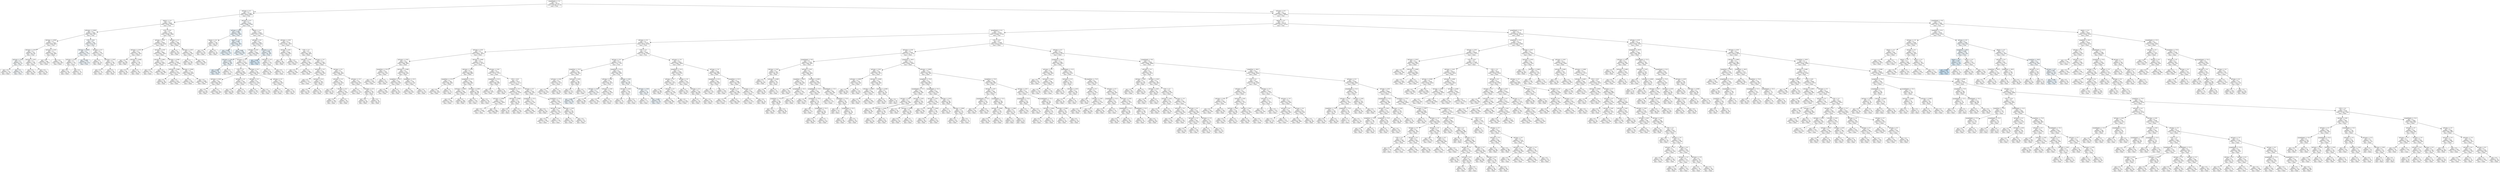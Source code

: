 digraph Tree {
node [shape=box, style="filled", color="black"] ;
0 [label="graphDepth <= 3.5\ngini = 0.5\nsamples = 82155\nvalue = [41036, 41119]\nclass = True", fillcolor="#ffffff"] ;
1 [label="sdComp <= 0.2\ngini = 0.5\nsamples = 12109\nvalue = [6024, 6085]\nclass = True", fillcolor="#fdfeff"] ;
0 -> 1 [labeldistance=2.5, labelangle=45, headlabel="True"] ;
2 [label="nbproc <= 4.5\ngini = 0.5\nsamples = 6680\nvalue = [3335, 3345]\nclass = True", fillcolor="#feffff"] ;
1 -> 2 ;
3 [label="sdComm <= 0.065\ngini = 0.5\nsamples = 1884\nvalue = [937, 947]\nclass = True", fillcolor="#fdfeff"] ;
2 -> 3 ;
4 [label="sdComp <= 0.065\ngini = 0.5\nsamples = 1319\nvalue = [659, 660]\nclass = True", fillcolor="#ffffff"] ;
3 -> 4 ;
5 [label="sdComm <= 0.02\ngini = 0.5\nsamples = 187\nvalue = [93, 94]\nclass = True", fillcolor="#fdfeff"] ;
4 -> 5 ;
6 [label="sdComp <= 0.02\ngini = 0.5\nsamples = 81\nvalue = [40, 41]\nclass = True", fillcolor="#fafdfe"] ;
5 -> 6 ;
7 [label="gini = 0.5\nsamples = 28\nvalue = [14, 14]\nclass = False", fillcolor="#ffffff"] ;
6 -> 7 ;
8 [label="gini = 0.5\nsamples = 53\nvalue = [26, 27]\nclass = True", fillcolor="#f8fbfe"] ;
6 -> 8 ;
9 [label="sdComp <= 0.02\ngini = 0.5\nsamples = 106\nvalue = [53, 53]\nclass = False", fillcolor="#ffffff"] ;
5 -> 9 ;
10 [label="gini = 0.5\nsamples = 68\nvalue = [34, 34]\nclass = False", fillcolor="#ffffff"] ;
9 -> 10 ;
11 [label="gini = 0.5\nsamples = 38\nvalue = [19, 19]\nclass = False", fillcolor="#ffffff"] ;
9 -> 11 ;
12 [label="sdComm <= 0.02\ngini = 0.5\nsamples = 1132\nvalue = [566, 566]\nclass = False", fillcolor="#ffffff"] ;
4 -> 12 ;
13 [label="gini = 0.5\nsamples = 406\nvalue = [203, 203]\nclass = False", fillcolor="#ffffff"] ;
12 -> 13 ;
14 [label="gini = 0.5\nsamples = 726\nvalue = [363, 363]\nclass = False", fillcolor="#ffffff"] ;
12 -> 14 ;
15 [label="CCR <= 0.55\ngini = 0.5\nsamples = 565\nvalue = [278, 287]\nclass = True", fillcolor="#f9fcfe"] ;
3 -> 15 ;
16 [label="sdComp <= 0.065\ngini = 0.5\nsamples = 335\nvalue = [163, 172]\nclass = True", fillcolor="#f5fafe"] ;
15 -> 16 ;
17 [label="sdComp <= 0.02\ngini = 0.5\nsamples = 114\nvalue = [57, 57]\nclass = False", fillcolor="#ffffff"] ;
16 -> 17 ;
18 [label="gini = 0.5\nsamples = 40\nvalue = [20, 20]\nclass = False", fillcolor="#ffffff"] ;
17 -> 18 ;
19 [label="gini = 0.5\nsamples = 74\nvalue = [37, 37]\nclass = False", fillcolor="#ffffff"] ;
17 -> 19 ;
20 [label="gini = 0.499\nsamples = 221\nvalue = [106, 115]\nclass = True", fillcolor="#f0f7fd"] ;
16 -> 20 ;
21 [label="sdComm <= 0.2\ngini = 0.5\nsamples = 230\nvalue = [115, 115]\nclass = False", fillcolor="#ffffff"] ;
15 -> 21 ;
22 [label="gini = 0.5\nsamples = 72\nvalue = [36, 36]\nclass = False", fillcolor="#ffffff"] ;
21 -> 22 ;
23 [label="sdComm <= 0.65\ngini = 0.5\nsamples = 158\nvalue = [79, 79]\nclass = False", fillcolor="#ffffff"] ;
21 -> 23 ;
24 [label="gini = 0.5\nsamples = 74\nvalue = [37, 37]\nclass = False", fillcolor="#ffffff"] ;
23 -> 24 ;
25 [label="gini = 0.5\nsamples = 84\nvalue = [42, 42]\nclass = False", fillcolor="#ffffff"] ;
23 -> 25 ;
26 [label="CCR <= 0.55\ngini = 0.5\nsamples = 4796\nvalue = [2398, 2398]\nclass = False", fillcolor="#ffffff"] ;
2 -> 26 ;
27 [label="sdComp <= 0.02\ngini = 0.5\nsamples = 4208\nvalue = [2104, 2104]\nclass = False", fillcolor="#ffffff"] ;
26 -> 27 ;
28 [label="sdComm <= 0.02\ngini = 0.5\nsamples = 326\nvalue = [163, 163]\nclass = False", fillcolor="#ffffff"] ;
27 -> 28 ;
29 [label="gini = 0.5\nsamples = 192\nvalue = [96, 96]\nclass = False", fillcolor="#ffffff"] ;
28 -> 29 ;
30 [label="sdComm <= 0.065\ngini = 0.5\nsamples = 134\nvalue = [67, 67]\nclass = False", fillcolor="#ffffff"] ;
28 -> 30 ;
31 [label="gini = 0.5\nsamples = 86\nvalue = [43, 43]\nclass = False", fillcolor="#ffffff"] ;
30 -> 31 ;
32 [label="gini = 0.5\nsamples = 48\nvalue = [24, 24]\nclass = False", fillcolor="#ffffff"] ;
30 -> 32 ;
33 [label="sdComm <= 0.02\ngini = 0.5\nsamples = 3882\nvalue = [1941, 1941]\nclass = False", fillcolor="#ffffff"] ;
27 -> 33 ;
34 [label="sdComp <= 0.065\ngini = 0.5\nsamples = 1614\nvalue = [807, 807]\nclass = False", fillcolor="#ffffff"] ;
33 -> 34 ;
35 [label="gini = 0.5\nsamples = 54\nvalue = [27, 27]\nclass = False", fillcolor="#ffffff"] ;
34 -> 35 ;
36 [label="gini = 0.5\nsamples = 1560\nvalue = [780, 780]\nclass = False", fillcolor="#ffffff"] ;
34 -> 36 ;
37 [label="sdComm <= 0.065\ngini = 0.5\nsamples = 2268\nvalue = [1134, 1134]\nclass = False", fillcolor="#ffffff"] ;
33 -> 37 ;
38 [label="sdComp <= 0.065\ngini = 0.5\nsamples = 552\nvalue = [276, 276]\nclass = False", fillcolor="#ffffff"] ;
37 -> 38 ;
39 [label="gini = 0.5\nsamples = 96\nvalue = [48, 48]\nclass = False", fillcolor="#ffffff"] ;
38 -> 39 ;
40 [label="gini = 0.5\nsamples = 456\nvalue = [228, 228]\nclass = False", fillcolor="#ffffff"] ;
38 -> 40 ;
41 [label="sdComp <= 0.065\ngini = 0.5\nsamples = 1716\nvalue = [858, 858]\nclass = False", fillcolor="#ffffff"] ;
37 -> 41 ;
42 [label="gini = 0.5\nsamples = 236\nvalue = [118, 118]\nclass = False", fillcolor="#ffffff"] ;
41 -> 42 ;
43 [label="gini = 0.5\nsamples = 1480\nvalue = [740, 740]\nclass = False", fillcolor="#ffffff"] ;
41 -> 43 ;
44 [label="sdComm <= 0.2\ngini = 0.5\nsamples = 588\nvalue = [294, 294]\nclass = False", fillcolor="#ffffff"] ;
26 -> 44 ;
45 [label="gini = 0.5\nsamples = 88\nvalue = [44, 44]\nclass = False", fillcolor="#ffffff"] ;
44 -> 45 ;
46 [label="sdComm <= 0.65\ngini = 0.5\nsamples = 500\nvalue = [250, 250]\nclass = False", fillcolor="#ffffff"] ;
44 -> 46 ;
47 [label="gini = 0.5\nsamples = 116\nvalue = [58, 58]\nclass = False", fillcolor="#ffffff"] ;
46 -> 47 ;
48 [label="gini = 0.5\nsamples = 384\nvalue = [192, 192]\nclass = False", fillcolor="#ffffff"] ;
46 -> 48 ;
49 [label="sdComm <= 0.2\ngini = 0.5\nsamples = 5429\nvalue = [2689, 2740]\nclass = True", fillcolor="#fbfdff"] ;
1 -> 49 ;
50 [label="sdComp <= 0.65\ngini = 0.499\nsamples = 860\nvalue = [412, 448]\nclass = True", fillcolor="#eff7fd"] ;
49 -> 50 ;
51 [label="nbproc <= 4.5\ngini = 0.5\nsamples = 108\nvalue = [54, 54]\nclass = False", fillcolor="#ffffff"] ;
50 -> 51 ;
52 [label="gini = 0.5\nsamples = 36\nvalue = [18, 18]\nclass = False", fillcolor="#ffffff"] ;
51 -> 52 ;
53 [label="gini = 0.5\nsamples = 72\nvalue = [36, 36]\nclass = False", fillcolor="#ffffff"] ;
51 -> 53 ;
54 [label="nbproc <= 4.5\ngini = 0.499\nsamples = 752\nvalue = [358, 394]\nclass = True", fillcolor="#edf6fd"] ;
50 -> 54 ;
55 [label="gini = 0.498\nsamples = 216\nvalue = [102, 114]\nclass = True", fillcolor="#eaf5fc"] ;
54 -> 55 ;
56 [label="gini = 0.499\nsamples = 536\nvalue = [256, 280]\nclass = True", fillcolor="#eef7fd"] ;
54 -> 56 ;
57 [label="nbproc <= 4.5\ngini = 0.5\nsamples = 4569\nvalue = [2277, 2292]\nclass = True", fillcolor="#fefeff"] ;
49 -> 57 ;
58 [label="sdComp <= 6.5\ngini = 0.5\nsamples = 1835\nvalue = [910, 925]\nclass = True", fillcolor="#fcfdff"] ;
57 -> 58 ;
59 [label="sdComp <= 0.65\ngini = 0.5\nsamples = 1645\nvalue = [819, 826]\nclass = True", fillcolor="#fdfeff"] ;
58 -> 59 ;
60 [label="sdComm <= 0.65\ngini = 0.499\nsamples = 166\nvalue = [80, 86]\nclass = True", fillcolor="#f1f8fd"] ;
59 -> 60 ;
61 [label="gini = 0.498\nsamples = 92\nvalue = [43, 49]\nclass = True", fillcolor="#e7f3fc"] ;
60 -> 61 ;
62 [label="gini = 0.5\nsamples = 74\nvalue = [37, 37]\nclass = False", fillcolor="#ffffff"] ;
60 -> 62 ;
63 [label="sdComm <= 2.0\ngini = 0.5\nsamples = 1479\nvalue = [739, 740]\nclass = True", fillcolor="#ffffff"] ;
59 -> 63 ;
64 [label="CCR <= 5.5\ngini = 0.5\nsamples = 898\nvalue = [449, 449]\nclass = False", fillcolor="#ffffff"] ;
63 -> 64 ;
65 [label="sdComm <= 0.65\ngini = 0.5\nsamples = 692\nvalue = [346, 346]\nclass = False", fillcolor="#ffffff"] ;
64 -> 65 ;
66 [label="gini = 0.5\nsamples = 120\nvalue = [60, 60]\nclass = False", fillcolor="#ffffff"] ;
65 -> 66 ;
67 [label="gini = 0.5\nsamples = 572\nvalue = [286, 286]\nclass = False", fillcolor="#ffffff"] ;
65 -> 67 ;
68 [label="sdComp <= 2.0\ngini = 0.5\nsamples = 206\nvalue = [103, 103]\nclass = False", fillcolor="#ffffff"] ;
64 -> 68 ;
69 [label="gini = 0.5\nsamples = 132\nvalue = [66, 66]\nclass = False", fillcolor="#ffffff"] ;
68 -> 69 ;
70 [label="gini = 0.5\nsamples = 74\nvalue = [37, 37]\nclass = False", fillcolor="#ffffff"] ;
68 -> 70 ;
71 [label="sdComm <= 6.5\ngini = 0.5\nsamples = 581\nvalue = [290, 291]\nclass = True", fillcolor="#feffff"] ;
63 -> 71 ;
72 [label="sdComp <= 2.0\ngini = 0.5\nsamples = 255\nvalue = [127, 128]\nclass = True", fillcolor="#fdfeff"] ;
71 -> 72 ;
73 [label="gini = 0.5\nsamples = 149\nvalue = [74, 75]\nclass = True", fillcolor="#fcfeff"] ;
72 -> 73 ;
74 [label="gini = 0.5\nsamples = 106\nvalue = [53, 53]\nclass = False", fillcolor="#ffffff"] ;
72 -> 74 ;
75 [label="sdComp <= 2.0\ngini = 0.5\nsamples = 326\nvalue = [163, 163]\nclass = False", fillcolor="#ffffff"] ;
71 -> 75 ;
76 [label="gini = 0.5\nsamples = 174\nvalue = [87, 87]\nclass = False", fillcolor="#ffffff"] ;
75 -> 76 ;
77 [label="gini = 0.5\nsamples = 152\nvalue = [76, 76]\nclass = False", fillcolor="#ffffff"] ;
75 -> 77 ;
78 [label="sdComm <= 2.0\ngini = 0.499\nsamples = 190\nvalue = [91, 99]\nclass = True", fillcolor="#eff7fd"] ;
58 -> 78 ;
79 [label="gini = 0.494\nsamples = 76\nvalue = [34, 42]\nclass = True", fillcolor="#d9ecfa"] ;
78 -> 79 ;
80 [label="sdComm <= 6.5\ngini = 0.5\nsamples = 114\nvalue = [57, 57]\nclass = False", fillcolor="#ffffff"] ;
78 -> 80 ;
81 [label="gini = 0.5\nsamples = 40\nvalue = [20, 20]\nclass = False", fillcolor="#ffffff"] ;
80 -> 81 ;
82 [label="gini = 0.5\nsamples = 74\nvalue = [37, 37]\nclass = False", fillcolor="#ffffff"] ;
80 -> 82 ;
83 [label="sdComm <= 0.65\ngini = 0.5\nsamples = 2734\nvalue = [1367, 1367]\nclass = False", fillcolor="#ffffff"] ;
57 -> 83 ;
84 [label="sdComp <= 0.65\ngini = 0.5\nsamples = 1006\nvalue = [503, 503]\nclass = False", fillcolor="#ffffff"] ;
83 -> 84 ;
85 [label="gini = 0.5\nsamples = 96\nvalue = [48, 48]\nclass = False", fillcolor="#ffffff"] ;
84 -> 85 ;
86 [label="gini = 0.5\nsamples = 910\nvalue = [455, 455]\nclass = False", fillcolor="#ffffff"] ;
84 -> 86 ;
87 [label="CCR <= 5.5\ngini = 0.5\nsamples = 1728\nvalue = [864, 864]\nclass = False", fillcolor="#ffffff"] ;
83 -> 87 ;
88 [label="sdComp <= 0.65\ngini = 0.5\nsamples = 564\nvalue = [282, 282]\nclass = False", fillcolor="#ffffff"] ;
87 -> 88 ;
89 [label="gini = 0.5\nsamples = 200\nvalue = [100, 100]\nclass = False", fillcolor="#ffffff"] ;
88 -> 89 ;
90 [label="gini = 0.5\nsamples = 364\nvalue = [182, 182]\nclass = False", fillcolor="#ffffff"] ;
88 -> 90 ;
91 [label="sdComp <= 2.0\ngini = 0.5\nsamples = 1164\nvalue = [582, 582]\nclass = False", fillcolor="#ffffff"] ;
87 -> 91 ;
92 [label="sdComm <= 2.0\ngini = 0.5\nsamples = 386\nvalue = [193, 193]\nclass = False", fillcolor="#ffffff"] ;
91 -> 92 ;
93 [label="gini = 0.5\nsamples = 222\nvalue = [111, 111]\nclass = False", fillcolor="#ffffff"] ;
92 -> 93 ;
94 [label="sdComm <= 6.5\ngini = 0.5\nsamples = 164\nvalue = [82, 82]\nclass = False", fillcolor="#ffffff"] ;
92 -> 94 ;
95 [label="gini = 0.5\nsamples = 100\nvalue = [50, 50]\nclass = False", fillcolor="#ffffff"] ;
94 -> 95 ;
96 [label="gini = 0.5\nsamples = 64\nvalue = [32, 32]\nclass = False", fillcolor="#ffffff"] ;
94 -> 96 ;
97 [label="sdComp <= 6.5\ngini = 0.5\nsamples = 778\nvalue = [389, 389]\nclass = False", fillcolor="#ffffff"] ;
91 -> 97 ;
98 [label="sdComm <= 2.0\ngini = 0.5\nsamples = 326\nvalue = [163, 163]\nclass = False", fillcolor="#ffffff"] ;
97 -> 98 ;
99 [label="gini = 0.5\nsamples = 122\nvalue = [61, 61]\nclass = False", fillcolor="#ffffff"] ;
98 -> 99 ;
100 [label="sdComm <= 6.5\ngini = 0.5\nsamples = 204\nvalue = [102, 102]\nclass = False", fillcolor="#ffffff"] ;
98 -> 100 ;
101 [label="gini = 0.5\nsamples = 156\nvalue = [78, 78]\nclass = False", fillcolor="#ffffff"] ;
100 -> 101 ;
102 [label="gini = 0.5\nsamples = 48\nvalue = [24, 24]\nclass = False", fillcolor="#ffffff"] ;
100 -> 102 ;
103 [label="sdComm <= 2.0\ngini = 0.5\nsamples = 452\nvalue = [226, 226]\nclass = False", fillcolor="#ffffff"] ;
97 -> 103 ;
104 [label="gini = 0.5\nsamples = 270\nvalue = [135, 135]\nclass = False", fillcolor="#ffffff"] ;
103 -> 104 ;
105 [label="sdComm <= 6.5\ngini = 0.5\nsamples = 182\nvalue = [91, 91]\nclass = False", fillcolor="#ffffff"] ;
103 -> 105 ;
106 [label="gini = 0.5\nsamples = 92\nvalue = [46, 46]\nclass = False", fillcolor="#ffffff"] ;
105 -> 106 ;
107 [label="gini = 0.5\nsamples = 90\nvalue = [45, 45]\nclass = False", fillcolor="#ffffff"] ;
105 -> 107 ;
108 [label="sdComm <= 6.5\ngini = 0.5\nsamples = 70046\nvalue = [35012, 35034]\nclass = True", fillcolor="#ffffff"] ;
0 -> 108 [labeldistance=2.5, labelangle=-45, headlabel="False"] ;
109 [label="nbproc <= 4.5\ngini = 0.5\nsamples = 62478\nvalue = [31237, 31241]\nclass = True", fillcolor="#ffffff"] ;
108 -> 109 ;
110 [label="graphDepth <= 6.5\ngini = 0.5\nsamples = 25402\nvalue = [12699, 12703]\nclass = True", fillcolor="#ffffff"] ;
109 -> 110 ;
111 [label="sdComm <= 0.2\ngini = 0.5\nsamples = 13114\nvalue = [6555, 6559]\nclass = True", fillcolor="#ffffff"] ;
110 -> 111 ;
112 [label="sdComp <= 0.02\ngini = 0.5\nsamples = 7710\nvalue = [3855, 3855]\nclass = False", fillcolor="#ffffff"] ;
111 -> 112 ;
113 [label="sdComm <= 0.02\ngini = 0.5\nsamples = 960\nvalue = [480, 480]\nclass = False", fillcolor="#ffffff"] ;
112 -> 113 ;
114 [label="graphSize <= 22.5\ngini = 0.5\nsamples = 284\nvalue = [142, 142]\nclass = False", fillcolor="#ffffff"] ;
113 -> 114 ;
115 [label="gini = 0.5\nsamples = 248\nvalue = [124, 124]\nclass = False", fillcolor="#ffffff"] ;
114 -> 115 ;
116 [label="gini = 0.5\nsamples = 36\nvalue = [18, 18]\nclass = False", fillcolor="#ffffff"] ;
114 -> 116 ;
117 [label="sdComm <= 0.065\ngini = 0.5\nsamples = 676\nvalue = [338, 338]\nclass = False", fillcolor="#ffffff"] ;
113 -> 117 ;
118 [label="graphSize <= 22.5\ngini = 0.5\nsamples = 440\nvalue = [220, 220]\nclass = False", fillcolor="#ffffff"] ;
117 -> 118 ;
119 [label="gini = 0.5\nsamples = 360\nvalue = [180, 180]\nclass = False", fillcolor="#ffffff"] ;
118 -> 119 ;
120 [label="gini = 0.5\nsamples = 80\nvalue = [40, 40]\nclass = False", fillcolor="#ffffff"] ;
118 -> 120 ;
121 [label="graphSize <= 22.5\ngini = 0.5\nsamples = 236\nvalue = [118, 118]\nclass = False", fillcolor="#ffffff"] ;
117 -> 121 ;
122 [label="gini = 0.5\nsamples = 200\nvalue = [100, 100]\nclass = False", fillcolor="#ffffff"] ;
121 -> 122 ;
123 [label="gini = 0.5\nsamples = 36\nvalue = [18, 18]\nclass = False", fillcolor="#ffffff"] ;
121 -> 123 ;
124 [label="sdComp <= 0.065\ngini = 0.5\nsamples = 6750\nvalue = [3375, 3375]\nclass = False", fillcolor="#ffffff"] ;
112 -> 124 ;
125 [label="sdComm <= 0.02\ngini = 0.5\nsamples = 1336\nvalue = [668, 668]\nclass = False", fillcolor="#ffffff"] ;
124 -> 125 ;
126 [label="graphSize <= 22.5\ngini = 0.5\nsamples = 768\nvalue = [384, 384]\nclass = False", fillcolor="#ffffff"] ;
125 -> 126 ;
127 [label="gini = 0.5\nsamples = 726\nvalue = [363, 363]\nclass = False", fillcolor="#ffffff"] ;
126 -> 127 ;
128 [label="gini = 0.5\nsamples = 42\nvalue = [21, 21]\nclass = False", fillcolor="#ffffff"] ;
126 -> 128 ;
129 [label="graphSize <= 22.5\ngini = 0.5\nsamples = 568\nvalue = [284, 284]\nclass = False", fillcolor="#ffffff"] ;
125 -> 129 ;
130 [label="sdComm <= 0.065\ngini = 0.5\nsamples = 400\nvalue = [200, 200]\nclass = False", fillcolor="#ffffff"] ;
129 -> 130 ;
131 [label="gini = 0.5\nsamples = 204\nvalue = [102, 102]\nclass = False", fillcolor="#ffffff"] ;
130 -> 131 ;
132 [label="gini = 0.5\nsamples = 196\nvalue = [98, 98]\nclass = False", fillcolor="#ffffff"] ;
130 -> 132 ;
133 [label="sdComm <= 0.065\ngini = 0.5\nsamples = 168\nvalue = [84, 84]\nclass = False", fillcolor="#ffffff"] ;
129 -> 133 ;
134 [label="gini = 0.5\nsamples = 104\nvalue = [52, 52]\nclass = False", fillcolor="#ffffff"] ;
133 -> 134 ;
135 [label="gini = 0.5\nsamples = 64\nvalue = [32, 32]\nclass = False", fillcolor="#ffffff"] ;
133 -> 135 ;
136 [label="sdComm <= 0.02\ngini = 0.5\nsamples = 5414\nvalue = [2707, 2707]\nclass = False", fillcolor="#ffffff"] ;
124 -> 136 ;
137 [label="graphSize <= 22.5\ngini = 0.5\nsamples = 1192\nvalue = [596, 596]\nclass = False", fillcolor="#ffffff"] ;
136 -> 137 ;
138 [label="gini = 0.5\nsamples = 1134\nvalue = [567, 567]\nclass = False", fillcolor="#ffffff"] ;
137 -> 138 ;
139 [label="gini = 0.5\nsamples = 58\nvalue = [29, 29]\nclass = False", fillcolor="#ffffff"] ;
137 -> 139 ;
140 [label="CCR <= 0.55\ngini = 0.5\nsamples = 4222\nvalue = [2111, 2111]\nclass = False", fillcolor="#ffffff"] ;
136 -> 140 ;
141 [label="graphSize <= 22.5\ngini = 0.5\nsamples = 3040\nvalue = [1520, 1520]\nclass = False", fillcolor="#ffffff"] ;
140 -> 141 ;
142 [label="sdComm <= 0.065\ngini = 0.5\nsamples = 2924\nvalue = [1462, 1462]\nclass = False", fillcolor="#ffffff"] ;
141 -> 142 ;
143 [label="gini = 0.5\nsamples = 1558\nvalue = [779, 779]\nclass = False", fillcolor="#ffffff"] ;
142 -> 143 ;
144 [label="gini = 0.5\nsamples = 1366\nvalue = [683, 683]\nclass = False", fillcolor="#ffffff"] ;
142 -> 144 ;
145 [label="sdComm <= 0.065\ngini = 0.5\nsamples = 116\nvalue = [58, 58]\nclass = False", fillcolor="#ffffff"] ;
141 -> 145 ;
146 [label="gini = 0.5\nsamples = 16\nvalue = [8, 8]\nclass = False", fillcolor="#ffffff"] ;
145 -> 146 ;
147 [label="gini = 0.5\nsamples = 100\nvalue = [50, 50]\nclass = False", fillcolor="#ffffff"] ;
145 -> 147 ;
148 [label="sdComp <= 0.2\ngini = 0.5\nsamples = 1182\nvalue = [591, 591]\nclass = False", fillcolor="#ffffff"] ;
140 -> 148 ;
149 [label="graphSize <= 22.5\ngini = 0.5\nsamples = 552\nvalue = [276, 276]\nclass = False", fillcolor="#ffffff"] ;
148 -> 149 ;
150 [label="gini = 0.5\nsamples = 460\nvalue = [230, 230]\nclass = False", fillcolor="#ffffff"] ;
149 -> 150 ;
151 [label="gini = 0.5\nsamples = 92\nvalue = [46, 46]\nclass = False", fillcolor="#ffffff"] ;
149 -> 151 ;
152 [label="graphSize <= 22.5\ngini = 0.5\nsamples = 630\nvalue = [315, 315]\nclass = False", fillcolor="#ffffff"] ;
148 -> 152 ;
153 [label="sdComp <= 0.65\ngini = 0.5\nsamples = 502\nvalue = [251, 251]\nclass = False", fillcolor="#ffffff"] ;
152 -> 153 ;
154 [label="gini = 0.5\nsamples = 348\nvalue = [174, 174]\nclass = False", fillcolor="#ffffff"] ;
153 -> 154 ;
155 [label="gini = 0.5\nsamples = 154\nvalue = [77, 77]\nclass = False", fillcolor="#ffffff"] ;
153 -> 155 ;
156 [label="sdComp <= 0.65\ngini = 0.5\nsamples = 128\nvalue = [64, 64]\nclass = False", fillcolor="#ffffff"] ;
152 -> 156 ;
157 [label="gini = 0.5\nsamples = 46\nvalue = [23, 23]\nclass = False", fillcolor="#ffffff"] ;
156 -> 157 ;
158 [label="gini = 0.5\nsamples = 82\nvalue = [41, 41]\nclass = False", fillcolor="#ffffff"] ;
156 -> 158 ;
159 [label="CCR <= 5.5\ngini = 0.5\nsamples = 5404\nvalue = [2700, 2704]\nclass = True", fillcolor="#ffffff"] ;
111 -> 159 ;
160 [label="sdComp <= 0.2\ngini = 0.5\nsamples = 1478\nvalue = [737, 741]\nclass = True", fillcolor="#fefeff"] ;
159 -> 160 ;
161 [label="graphSize <= 22.5\ngini = 0.5\nsamples = 584\nvalue = [292, 292]\nclass = False", fillcolor="#ffffff"] ;
160 -> 161 ;
162 [label="sdComm <= 0.65\ngini = 0.5\nsamples = 424\nvalue = [212, 212]\nclass = False", fillcolor="#ffffff"] ;
161 -> 162 ;
163 [label="gini = 0.5\nsamples = 316\nvalue = [158, 158]\nclass = False", fillcolor="#ffffff"] ;
162 -> 163 ;
164 [label="gini = 0.5\nsamples = 108\nvalue = [54, 54]\nclass = False", fillcolor="#ffffff"] ;
162 -> 164 ;
165 [label="sdComm <= 0.65\ngini = 0.5\nsamples = 160\nvalue = [80, 80]\nclass = False", fillcolor="#ffffff"] ;
161 -> 165 ;
166 [label="gini = 0.5\nsamples = 110\nvalue = [55, 55]\nclass = False", fillcolor="#ffffff"] ;
165 -> 166 ;
167 [label="gini = 0.5\nsamples = 50\nvalue = [25, 25]\nclass = False", fillcolor="#ffffff"] ;
165 -> 167 ;
168 [label="graphSize <= 22.5\ngini = 0.5\nsamples = 894\nvalue = [445, 449]\nclass = True", fillcolor="#fdfeff"] ;
160 -> 168 ;
169 [label="sdComp <= 0.65\ngini = 0.5\nsamples = 720\nvalue = [359, 361]\nclass = True", fillcolor="#fefeff"] ;
168 -> 169 ;
170 [label="sdComm <= 0.65\ngini = 0.5\nsamples = 212\nvalue = [105, 107]\nclass = True", fillcolor="#fbfdff"] ;
169 -> 170 ;
171 [label="gini = 0.499\nsamples = 46\nvalue = [22, 24]\nclass = True", fillcolor="#eff7fd"] ;
170 -> 171 ;
172 [label="gini = 0.5\nsamples = 166\nvalue = [83, 83]\nclass = False", fillcolor="#ffffff"] ;
170 -> 172 ;
173 [label="sdComm <= 0.65\ngini = 0.5\nsamples = 508\nvalue = [254, 254]\nclass = False", fillcolor="#ffffff"] ;
169 -> 173 ;
174 [label="gini = 0.5\nsamples = 334\nvalue = [167, 167]\nclass = False", fillcolor="#ffffff"] ;
173 -> 174 ;
175 [label="gini = 0.5\nsamples = 174\nvalue = [87, 87]\nclass = False", fillcolor="#ffffff"] ;
173 -> 175 ;
176 [label="sdComp <= 0.65\ngini = 0.5\nsamples = 174\nvalue = [86, 88]\nclass = True", fillcolor="#fafdfe"] ;
168 -> 176 ;
177 [label="sdComm <= 0.65\ngini = 0.5\nsamples = 104\nvalue = [52, 52]\nclass = False", fillcolor="#ffffff"] ;
176 -> 177 ;
178 [label="gini = 0.5\nsamples = 42\nvalue = [21, 21]\nclass = False", fillcolor="#ffffff"] ;
177 -> 178 ;
179 [label="gini = 0.5\nsamples = 62\nvalue = [31, 31]\nclass = False", fillcolor="#ffffff"] ;
177 -> 179 ;
180 [label="sdComm <= 0.65\ngini = 0.5\nsamples = 70\nvalue = [34, 36]\nclass = True", fillcolor="#f4fafe"] ;
176 -> 180 ;
181 [label="gini = 0.5\nsamples = 22\nvalue = [11, 11]\nclass = False", fillcolor="#ffffff"] ;
180 -> 181 ;
182 [label="gini = 0.499\nsamples = 48\nvalue = [23, 25]\nclass = True", fillcolor="#eff7fd"] ;
180 -> 182 ;
183 [label="sdComm <= 2.0\ngini = 0.5\nsamples = 3926\nvalue = [1963, 1963]\nclass = False", fillcolor="#ffffff"] ;
159 -> 183 ;
184 [label="graphSize <= 22.5\ngini = 0.5\nsamples = 1958\nvalue = [979, 979]\nclass = False", fillcolor="#ffffff"] ;
183 -> 184 ;
185 [label="sdComp <= 2.0\ngini = 0.5\nsamples = 1714\nvalue = [857, 857]\nclass = False", fillcolor="#ffffff"] ;
184 -> 185 ;
186 [label="gini = 0.5\nsamples = 198\nvalue = [99, 99]\nclass = False", fillcolor="#ffffff"] ;
185 -> 186 ;
187 [label="sdComp <= 6.5\ngini = 0.5\nsamples = 1516\nvalue = [758, 758]\nclass = False", fillcolor="#ffffff"] ;
185 -> 187 ;
188 [label="gini = 0.5\nsamples = 398\nvalue = [199, 199]\nclass = False", fillcolor="#ffffff"] ;
187 -> 188 ;
189 [label="gini = 0.5\nsamples = 1118\nvalue = [559, 559]\nclass = False", fillcolor="#ffffff"] ;
187 -> 189 ;
190 [label="sdComp <= 2.0\ngini = 0.5\nsamples = 244\nvalue = [122, 122]\nclass = False", fillcolor="#ffffff"] ;
184 -> 190 ;
191 [label="gini = 0.5\nsamples = 108\nvalue = [54, 54]\nclass = False", fillcolor="#ffffff"] ;
190 -> 191 ;
192 [label="sdComp <= 6.5\ngini = 0.5\nsamples = 136\nvalue = [68, 68]\nclass = False", fillcolor="#ffffff"] ;
190 -> 192 ;
193 [label="gini = 0.5\nsamples = 78\nvalue = [39, 39]\nclass = False", fillcolor="#ffffff"] ;
192 -> 193 ;
194 [label="gini = 0.5\nsamples = 58\nvalue = [29, 29]\nclass = False", fillcolor="#ffffff"] ;
192 -> 194 ;
195 [label="sdComp <= 2.0\ngini = 0.5\nsamples = 1968\nvalue = [984, 984]\nclass = False", fillcolor="#ffffff"] ;
183 -> 195 ;
196 [label="graphSize <= 22.5\ngini = 0.5\nsamples = 480\nvalue = [240, 240]\nclass = False", fillcolor="#ffffff"] ;
195 -> 196 ;
197 [label="gini = 0.5\nsamples = 374\nvalue = [187, 187]\nclass = False", fillcolor="#ffffff"] ;
196 -> 197 ;
198 [label="gini = 0.5\nsamples = 106\nvalue = [53, 53]\nclass = False", fillcolor="#ffffff"] ;
196 -> 198 ;
199 [label="graphSize <= 22.5\ngini = 0.5\nsamples = 1488\nvalue = [744, 744]\nclass = False", fillcolor="#ffffff"] ;
195 -> 199 ;
200 [label="sdComp <= 6.5\ngini = 0.5\nsamples = 1186\nvalue = [593, 593]\nclass = False", fillcolor="#ffffff"] ;
199 -> 200 ;
201 [label="gini = 0.5\nsamples = 654\nvalue = [327, 327]\nclass = False", fillcolor="#ffffff"] ;
200 -> 201 ;
202 [label="gini = 0.5\nsamples = 532\nvalue = [266, 266]\nclass = False", fillcolor="#ffffff"] ;
200 -> 202 ;
203 [label="sdComp <= 6.5\ngini = 0.5\nsamples = 302\nvalue = [151, 151]\nclass = False", fillcolor="#ffffff"] ;
199 -> 203 ;
204 [label="gini = 0.5\nsamples = 230\nvalue = [115, 115]\nclass = False", fillcolor="#ffffff"] ;
203 -> 204 ;
205 [label="gini = 0.5\nsamples = 72\nvalue = [36, 36]\nclass = False", fillcolor="#ffffff"] ;
203 -> 205 ;
206 [label="CCR <= 0.55\ngini = 0.5\nsamples = 12288\nvalue = [6144, 6144]\nclass = False", fillcolor="#ffffff"] ;
110 -> 206 ;
207 [label="sdComm <= 0.02\ngini = 0.5\nsamples = 3148\nvalue = [1574, 1574]\nclass = False", fillcolor="#ffffff"] ;
206 -> 207 ;
208 [label="graphDepth <= 9.0\ngini = 0.5\nsamples = 1138\nvalue = [569, 569]\nclass = False", fillcolor="#ffffff"] ;
207 -> 208 ;
209 [label="sdComp <= 0.02\ngini = 0.5\nsamples = 166\nvalue = [83, 83]\nclass = False", fillcolor="#ffffff"] ;
208 -> 209 ;
210 [label="gini = 0.5\nsamples = 72\nvalue = [36, 36]\nclass = False", fillcolor="#ffffff"] ;
209 -> 210 ;
211 [label="sdComp <= 0.065\ngini = 0.5\nsamples = 94\nvalue = [47, 47]\nclass = False", fillcolor="#ffffff"] ;
209 -> 211 ;
212 [label="gini = 0.5\nsamples = 68\nvalue = [34, 34]\nclass = False", fillcolor="#ffffff"] ;
211 -> 212 ;
213 [label="gini = 0.5\nsamples = 26\nvalue = [13, 13]\nclass = False", fillcolor="#ffffff"] ;
211 -> 213 ;
214 [label="sdComp <= 0.02\ngini = 0.5\nsamples = 972\nvalue = [486, 486]\nclass = False", fillcolor="#ffffff"] ;
208 -> 214 ;
215 [label="graphSize <= 40.0\ngini = 0.5\nsamples = 332\nvalue = [166, 166]\nclass = False", fillcolor="#ffffff"] ;
214 -> 215 ;
216 [label="gini = 0.5\nsamples = 88\nvalue = [44, 44]\nclass = False", fillcolor="#ffffff"] ;
215 -> 216 ;
217 [label="graphDepth <= 25.5\ngini = 0.5\nsamples = 244\nvalue = [122, 122]\nclass = False", fillcolor="#ffffff"] ;
215 -> 217 ;
218 [label="graphSize <= 75.0\ngini = 0.5\nsamples = 180\nvalue = [90, 90]\nclass = False", fillcolor="#ffffff"] ;
217 -> 218 ;
219 [label="gini = 0.5\nsamples = 100\nvalue = [50, 50]\nclass = False", fillcolor="#ffffff"] ;
218 -> 219 ;
220 [label="gini = 0.5\nsamples = 80\nvalue = [40, 40]\nclass = False", fillcolor="#ffffff"] ;
218 -> 220 ;
221 [label="gini = 0.5\nsamples = 64\nvalue = [32, 32]\nclass = False", fillcolor="#ffffff"] ;
217 -> 221 ;
222 [label="sdComp <= 0.065\ngini = 0.5\nsamples = 640\nvalue = [320, 320]\nclass = False", fillcolor="#ffffff"] ;
214 -> 222 ;
223 [label="graphDepth <= 13.5\ngini = 0.5\nsamples = 280\nvalue = [140, 140]\nclass = False", fillcolor="#ffffff"] ;
222 -> 223 ;
224 [label="gini = 0.5\nsamples = 106\nvalue = [53, 53]\nclass = False", fillcolor="#ffffff"] ;
223 -> 224 ;
225 [label="graphSize <= 75.0\ngini = 0.5\nsamples = 174\nvalue = [87, 87]\nclass = False", fillcolor="#ffffff"] ;
223 -> 225 ;
226 [label="gini = 0.5\nsamples = 42\nvalue = [21, 21]\nclass = False", fillcolor="#ffffff"] ;
225 -> 226 ;
227 [label="graphDepth <= 25.5\ngini = 0.5\nsamples = 132\nvalue = [66, 66]\nclass = False", fillcolor="#ffffff"] ;
225 -> 227 ;
228 [label="gini = 0.5\nsamples = 80\nvalue = [40, 40]\nclass = False", fillcolor="#ffffff"] ;
227 -> 228 ;
229 [label="gini = 0.5\nsamples = 52\nvalue = [26, 26]\nclass = False", fillcolor="#ffffff"] ;
227 -> 229 ;
230 [label="graphDepth <= 13.5\ngini = 0.5\nsamples = 360\nvalue = [180, 180]\nclass = False", fillcolor="#ffffff"] ;
222 -> 230 ;
231 [label="gini = 0.5\nsamples = 274\nvalue = [137, 137]\nclass = False", fillcolor="#ffffff"] ;
230 -> 231 ;
232 [label="graphSize <= 75.0\ngini = 0.5\nsamples = 86\nvalue = [43, 43]\nclass = False", fillcolor="#ffffff"] ;
230 -> 232 ;
233 [label="gini = 0.5\nsamples = 10\nvalue = [5, 5]\nclass = False", fillcolor="#ffffff"] ;
232 -> 233 ;
234 [label="graphDepth <= 25.5\ngini = 0.5\nsamples = 76\nvalue = [38, 38]\nclass = False", fillcolor="#ffffff"] ;
232 -> 234 ;
235 [label="gini = 0.5\nsamples = 40\nvalue = [20, 20]\nclass = False", fillcolor="#ffffff"] ;
234 -> 235 ;
236 [label="gini = 0.5\nsamples = 36\nvalue = [18, 18]\nclass = False", fillcolor="#ffffff"] ;
234 -> 236 ;
237 [label="graphSize <= 40.0\ngini = 0.5\nsamples = 2010\nvalue = [1005, 1005]\nclass = False", fillcolor="#ffffff"] ;
207 -> 237 ;
238 [label="sdComp <= 0.02\ngini = 0.5\nsamples = 594\nvalue = [297, 297]\nclass = False", fillcolor="#ffffff"] ;
237 -> 238 ;
239 [label="sdComm <= 0.065\ngini = 0.5\nsamples = 256\nvalue = [128, 128]\nclass = False", fillcolor="#ffffff"] ;
238 -> 239 ;
240 [label="gini = 0.5\nsamples = 132\nvalue = [66, 66]\nclass = False", fillcolor="#ffffff"] ;
239 -> 240 ;
241 [label="gini = 0.5\nsamples = 124\nvalue = [62, 62]\nclass = False", fillcolor="#ffffff"] ;
239 -> 241 ;
242 [label="sdComm <= 0.065\ngini = 0.5\nsamples = 338\nvalue = [169, 169]\nclass = False", fillcolor="#ffffff"] ;
238 -> 242 ;
243 [label="sdComp <= 0.065\ngini = 0.5\nsamples = 260\nvalue = [130, 130]\nclass = False", fillcolor="#ffffff"] ;
242 -> 243 ;
244 [label="gini = 0.5\nsamples = 52\nvalue = [26, 26]\nclass = False", fillcolor="#ffffff"] ;
243 -> 244 ;
245 [label="gini = 0.5\nsamples = 208\nvalue = [104, 104]\nclass = False", fillcolor="#ffffff"] ;
243 -> 245 ;
246 [label="sdComp <= 0.065\ngini = 0.5\nsamples = 78\nvalue = [39, 39]\nclass = False", fillcolor="#ffffff"] ;
242 -> 246 ;
247 [label="gini = 0.5\nsamples = 60\nvalue = [30, 30]\nclass = False", fillcolor="#ffffff"] ;
246 -> 247 ;
248 [label="gini = 0.5\nsamples = 18\nvalue = [9, 9]\nclass = False", fillcolor="#ffffff"] ;
246 -> 248 ;
249 [label="sdComm <= 0.065\ngini = 0.5\nsamples = 1416\nvalue = [708, 708]\nclass = False", fillcolor="#ffffff"] ;
237 -> 249 ;
250 [label="graphSize <= 75.0\ngini = 0.5\nsamples = 818\nvalue = [409, 409]\nclass = False", fillcolor="#ffffff"] ;
249 -> 250 ;
251 [label="graphDepth <= 12.5\ngini = 0.5\nsamples = 380\nvalue = [190, 190]\nclass = False", fillcolor="#ffffff"] ;
250 -> 251 ;
252 [label="sdComp <= 0.02\ngini = 0.5\nsamples = 216\nvalue = [108, 108]\nclass = False", fillcolor="#ffffff"] ;
251 -> 252 ;
253 [label="gini = 0.5\nsamples = 60\nvalue = [30, 30]\nclass = False", fillcolor="#ffffff"] ;
252 -> 253 ;
254 [label="sdComp <= 0.065\ngini = 0.5\nsamples = 156\nvalue = [78, 78]\nclass = False", fillcolor="#ffffff"] ;
252 -> 254 ;
255 [label="gini = 0.5\nsamples = 76\nvalue = [38, 38]\nclass = False", fillcolor="#ffffff"] ;
254 -> 255 ;
256 [label="gini = 0.5\nsamples = 80\nvalue = [40, 40]\nclass = False", fillcolor="#ffffff"] ;
254 -> 256 ;
257 [label="sdComp <= 0.02\ngini = 0.5\nsamples = 164\nvalue = [82, 82]\nclass = False", fillcolor="#ffffff"] ;
251 -> 257 ;
258 [label="gini = 0.5\nsamples = 36\nvalue = [18, 18]\nclass = False", fillcolor="#ffffff"] ;
257 -> 258 ;
259 [label="sdComp <= 0.065\ngini = 0.5\nsamples = 128\nvalue = [64, 64]\nclass = False", fillcolor="#ffffff"] ;
257 -> 259 ;
260 [label="gini = 0.5\nsamples = 78\nvalue = [39, 39]\nclass = False", fillcolor="#ffffff"] ;
259 -> 260 ;
261 [label="gini = 0.5\nsamples = 50\nvalue = [25, 25]\nclass = False", fillcolor="#ffffff"] ;
259 -> 261 ;
262 [label="graphDepth <= 25.5\ngini = 0.5\nsamples = 438\nvalue = [219, 219]\nclass = False", fillcolor="#ffffff"] ;
250 -> 262 ;
263 [label="sdComp <= 0.02\ngini = 0.5\nsamples = 246\nvalue = [123, 123]\nclass = False", fillcolor="#ffffff"] ;
262 -> 263 ;
264 [label="gini = 0.5\nsamples = 100\nvalue = [50, 50]\nclass = False", fillcolor="#ffffff"] ;
263 -> 264 ;
265 [label="sdComp <= 0.065\ngini = 0.5\nsamples = 146\nvalue = [73, 73]\nclass = False", fillcolor="#ffffff"] ;
263 -> 265 ;
266 [label="gini = 0.5\nsamples = 88\nvalue = [44, 44]\nclass = False", fillcolor="#ffffff"] ;
265 -> 266 ;
267 [label="gini = 0.5\nsamples = 58\nvalue = [29, 29]\nclass = False", fillcolor="#ffffff"] ;
265 -> 267 ;
268 [label="sdComp <= 0.02\ngini = 0.5\nsamples = 192\nvalue = [96, 96]\nclass = False", fillcolor="#ffffff"] ;
262 -> 268 ;
269 [label="gini = 0.5\nsamples = 70\nvalue = [35, 35]\nclass = False", fillcolor="#ffffff"] ;
268 -> 269 ;
270 [label="sdComp <= 0.065\ngini = 0.5\nsamples = 122\nvalue = [61, 61]\nclass = False", fillcolor="#ffffff"] ;
268 -> 270 ;
271 [label="gini = 0.5\nsamples = 48\nvalue = [24, 24]\nclass = False", fillcolor="#ffffff"] ;
270 -> 271 ;
272 [label="gini = 0.5\nsamples = 74\nvalue = [37, 37]\nclass = False", fillcolor="#ffffff"] ;
270 -> 272 ;
273 [label="graphSize <= 75.0\ngini = 0.5\nsamples = 598\nvalue = [299, 299]\nclass = False", fillcolor="#ffffff"] ;
249 -> 273 ;
274 [label="sdComp <= 0.02\ngini = 0.5\nsamples = 288\nvalue = [144, 144]\nclass = False", fillcolor="#ffffff"] ;
273 -> 274 ;
275 [label="graphDepth <= 12.5\ngini = 0.5\nsamples = 152\nvalue = [76, 76]\nclass = False", fillcolor="#ffffff"] ;
274 -> 275 ;
276 [label="gini = 0.5\nsamples = 48\nvalue = [24, 24]\nclass = False", fillcolor="#ffffff"] ;
275 -> 276 ;
277 [label="gini = 0.5\nsamples = 104\nvalue = [52, 52]\nclass = False", fillcolor="#ffffff"] ;
275 -> 277 ;
278 [label="graphDepth <= 12.5\ngini = 0.5\nsamples = 136\nvalue = [68, 68]\nclass = False", fillcolor="#ffffff"] ;
274 -> 278 ;
279 [label="sdComp <= 0.065\ngini = 0.5\nsamples = 104\nvalue = [52, 52]\nclass = False", fillcolor="#ffffff"] ;
278 -> 279 ;
280 [label="gini = 0.5\nsamples = 40\nvalue = [20, 20]\nclass = False", fillcolor="#ffffff"] ;
279 -> 280 ;
281 [label="gini = 0.5\nsamples = 64\nvalue = [32, 32]\nclass = False", fillcolor="#ffffff"] ;
279 -> 281 ;
282 [label="sdComp <= 0.065\ngini = 0.5\nsamples = 32\nvalue = [16, 16]\nclass = False", fillcolor="#ffffff"] ;
278 -> 282 ;
283 [label="gini = 0.5\nsamples = 16\nvalue = [8, 8]\nclass = False", fillcolor="#ffffff"] ;
282 -> 283 ;
284 [label="gini = 0.5\nsamples = 16\nvalue = [8, 8]\nclass = False", fillcolor="#ffffff"] ;
282 -> 284 ;
285 [label="sdComp <= 0.02\ngini = 0.5\nsamples = 310\nvalue = [155, 155]\nclass = False", fillcolor="#ffffff"] ;
273 -> 285 ;
286 [label="graphDepth <= 25.5\ngini = 0.5\nsamples = 132\nvalue = [66, 66]\nclass = False", fillcolor="#ffffff"] ;
285 -> 286 ;
287 [label="gini = 0.5\nsamples = 104\nvalue = [52, 52]\nclass = False", fillcolor="#ffffff"] ;
286 -> 287 ;
288 [label="gini = 0.5\nsamples = 28\nvalue = [14, 14]\nclass = False", fillcolor="#ffffff"] ;
286 -> 288 ;
289 [label="graphDepth <= 25.5\ngini = 0.5\nsamples = 178\nvalue = [89, 89]\nclass = False", fillcolor="#ffffff"] ;
285 -> 289 ;
290 [label="sdComp <= 0.065\ngini = 0.5\nsamples = 94\nvalue = [47, 47]\nclass = False", fillcolor="#ffffff"] ;
289 -> 290 ;
291 [label="gini = 0.5\nsamples = 74\nvalue = [37, 37]\nclass = False", fillcolor="#ffffff"] ;
290 -> 291 ;
292 [label="gini = 0.5\nsamples = 20\nvalue = [10, 10]\nclass = False", fillcolor="#ffffff"] ;
290 -> 292 ;
293 [label="sdComp <= 0.065\ngini = 0.5\nsamples = 84\nvalue = [42, 42]\nclass = False", fillcolor="#ffffff"] ;
289 -> 293 ;
294 [label="gini = 0.5\nsamples = 52\nvalue = [26, 26]\nclass = False", fillcolor="#ffffff"] ;
293 -> 294 ;
295 [label="gini = 0.5\nsamples = 32\nvalue = [16, 16]\nclass = False", fillcolor="#ffffff"] ;
293 -> 295 ;
296 [label="sdComp <= 0.2\ngini = 0.5\nsamples = 9140\nvalue = [4570, 4570]\nclass = False", fillcolor="#ffffff"] ;
206 -> 296 ;
297 [label="graphSize <= 40.0\ngini = 0.5\nsamples = 1204\nvalue = [602, 602]\nclass = False", fillcolor="#ffffff"] ;
296 -> 297 ;
298 [label="sdComm <= 0.2\ngini = 0.5\nsamples = 360\nvalue = [180, 180]\nclass = False", fillcolor="#ffffff"] ;
297 -> 298 ;
299 [label="gini = 0.5\nsamples = 64\nvalue = [32, 32]\nclass = False", fillcolor="#ffffff"] ;
298 -> 299 ;
300 [label="sdComm <= 0.65\ngini = 0.5\nsamples = 296\nvalue = [148, 148]\nclass = False", fillcolor="#ffffff"] ;
298 -> 300 ;
301 [label="gini = 0.5\nsamples = 152\nvalue = [76, 76]\nclass = False", fillcolor="#ffffff"] ;
300 -> 301 ;
302 [label="gini = 0.5\nsamples = 144\nvalue = [72, 72]\nclass = False", fillcolor="#ffffff"] ;
300 -> 302 ;
303 [label="graphDepth <= 12.5\ngini = 0.5\nsamples = 844\nvalue = [422, 422]\nclass = False", fillcolor="#ffffff"] ;
297 -> 303 ;
304 [label="sdComm <= 0.2\ngini = 0.5\nsamples = 162\nvalue = [81, 81]\nclass = False", fillcolor="#ffffff"] ;
303 -> 304 ;
305 [label="gini = 0.5\nsamples = 62\nvalue = [31, 31]\nclass = False", fillcolor="#ffffff"] ;
304 -> 305 ;
306 [label="sdComm <= 0.65\ngini = 0.5\nsamples = 100\nvalue = [50, 50]\nclass = False", fillcolor="#ffffff"] ;
304 -> 306 ;
307 [label="gini = 0.5\nsamples = 72\nvalue = [36, 36]\nclass = False", fillcolor="#ffffff"] ;
306 -> 307 ;
308 [label="gini = 0.5\nsamples = 28\nvalue = [14, 14]\nclass = False", fillcolor="#ffffff"] ;
306 -> 308 ;
309 [label="graphSize <= 75.0\ngini = 0.5\nsamples = 682\nvalue = [341, 341]\nclass = False", fillcolor="#ffffff"] ;
303 -> 309 ;
310 [label="sdComm <= 0.2\ngini = 0.5\nsamples = 304\nvalue = [152, 152]\nclass = False", fillcolor="#ffffff"] ;
309 -> 310 ;
311 [label="gini = 0.5\nsamples = 84\nvalue = [42, 42]\nclass = False", fillcolor="#ffffff"] ;
310 -> 311 ;
312 [label="sdComm <= 0.65\ngini = 0.5\nsamples = 220\nvalue = [110, 110]\nclass = False", fillcolor="#ffffff"] ;
310 -> 312 ;
313 [label="gini = 0.5\nsamples = 100\nvalue = [50, 50]\nclass = False", fillcolor="#ffffff"] ;
312 -> 313 ;
314 [label="gini = 0.5\nsamples = 120\nvalue = [60, 60]\nclass = False", fillcolor="#ffffff"] ;
312 -> 314 ;
315 [label="sdComm <= 0.2\ngini = 0.5\nsamples = 378\nvalue = [189, 189]\nclass = False", fillcolor="#ffffff"] ;
309 -> 315 ;
316 [label="graphDepth <= 25.5\ngini = 0.5\nsamples = 84\nvalue = [42, 42]\nclass = False", fillcolor="#ffffff"] ;
315 -> 316 ;
317 [label="gini = 0.5\nsamples = 60\nvalue = [30, 30]\nclass = False", fillcolor="#ffffff"] ;
316 -> 317 ;
318 [label="gini = 0.5\nsamples = 24\nvalue = [12, 12]\nclass = False", fillcolor="#ffffff"] ;
316 -> 318 ;
319 [label="sdComm <= 0.65\ngini = 0.5\nsamples = 294\nvalue = [147, 147]\nclass = False", fillcolor="#ffffff"] ;
315 -> 319 ;
320 [label="graphDepth <= 25.5\ngini = 0.5\nsamples = 136\nvalue = [68, 68]\nclass = False", fillcolor="#ffffff"] ;
319 -> 320 ;
321 [label="gini = 0.5\nsamples = 68\nvalue = [34, 34]\nclass = False", fillcolor="#ffffff"] ;
320 -> 321 ;
322 [label="gini = 0.5\nsamples = 68\nvalue = [34, 34]\nclass = False", fillcolor="#ffffff"] ;
320 -> 322 ;
323 [label="graphDepth <= 25.5\ngini = 0.5\nsamples = 158\nvalue = [79, 79]\nclass = False", fillcolor="#ffffff"] ;
319 -> 323 ;
324 [label="gini = 0.5\nsamples = 62\nvalue = [31, 31]\nclass = False", fillcolor="#ffffff"] ;
323 -> 324 ;
325 [label="gini = 0.5\nsamples = 96\nvalue = [48, 48]\nclass = False", fillcolor="#ffffff"] ;
323 -> 325 ;
326 [label="graphDepth <= 9.0\ngini = 0.5\nsamples = 7936\nvalue = [3968, 3968]\nclass = False", fillcolor="#ffffff"] ;
296 -> 326 ;
327 [label="sdComm <= 0.2\ngini = 0.5\nsamples = 844\nvalue = [422, 422]\nclass = False", fillcolor="#ffffff"] ;
326 -> 327 ;
328 [label="sdComp <= 0.65\ngini = 0.5\nsamples = 118\nvalue = [59, 59]\nclass = False", fillcolor="#ffffff"] ;
327 -> 328 ;
329 [label="gini = 0.5\nsamples = 66\nvalue = [33, 33]\nclass = False", fillcolor="#ffffff"] ;
328 -> 329 ;
330 [label="gini = 0.5\nsamples = 52\nvalue = [26, 26]\nclass = False", fillcolor="#ffffff"] ;
328 -> 330 ;
331 [label="sdComm <= 0.65\ngini = 0.5\nsamples = 726\nvalue = [363, 363]\nclass = False", fillcolor="#ffffff"] ;
327 -> 331 ;
332 [label="sdComp <= 0.65\ngini = 0.5\nsamples = 88\nvalue = [44, 44]\nclass = False", fillcolor="#ffffff"] ;
331 -> 332 ;
333 [label="gini = 0.5\nsamples = 60\nvalue = [30, 30]\nclass = False", fillcolor="#ffffff"] ;
332 -> 333 ;
334 [label="gini = 0.5\nsamples = 28\nvalue = [14, 14]\nclass = False", fillcolor="#ffffff"] ;
332 -> 334 ;
335 [label="CCR <= 5.5\ngini = 0.5\nsamples = 638\nvalue = [319, 319]\nclass = False", fillcolor="#ffffff"] ;
331 -> 335 ;
336 [label="sdComp <= 0.65\ngini = 0.5\nsamples = 94\nvalue = [47, 47]\nclass = False", fillcolor="#ffffff"] ;
335 -> 336 ;
337 [label="gini = 0.5\nsamples = 56\nvalue = [28, 28]\nclass = False", fillcolor="#ffffff"] ;
336 -> 337 ;
338 [label="gini = 0.5\nsamples = 38\nvalue = [19, 19]\nclass = False", fillcolor="#ffffff"] ;
336 -> 338 ;
339 [label="sdComp <= 2.0\ngini = 0.5\nsamples = 544\nvalue = [272, 272]\nclass = False", fillcolor="#ffffff"] ;
335 -> 339 ;
340 [label="sdComm <= 2.0\ngini = 0.5\nsamples = 208\nvalue = [104, 104]\nclass = False", fillcolor="#ffffff"] ;
339 -> 340 ;
341 [label="gini = 0.5\nsamples = 104\nvalue = [52, 52]\nclass = False", fillcolor="#ffffff"] ;
340 -> 341 ;
342 [label="gini = 0.5\nsamples = 104\nvalue = [52, 52]\nclass = False", fillcolor="#ffffff"] ;
340 -> 342 ;
343 [label="sdComp <= 6.5\ngini = 0.5\nsamples = 336\nvalue = [168, 168]\nclass = False", fillcolor="#ffffff"] ;
339 -> 343 ;
344 [label="sdComm <= 2.0\ngini = 0.5\nsamples = 266\nvalue = [133, 133]\nclass = False", fillcolor="#ffffff"] ;
343 -> 344 ;
345 [label="gini = 0.5\nsamples = 118\nvalue = [59, 59]\nclass = False", fillcolor="#ffffff"] ;
344 -> 345 ;
346 [label="gini = 0.5\nsamples = 148\nvalue = [74, 74]\nclass = False", fillcolor="#ffffff"] ;
344 -> 346 ;
347 [label="sdComm <= 2.0\ngini = 0.5\nsamples = 70\nvalue = [35, 35]\nclass = False", fillcolor="#ffffff"] ;
343 -> 347 ;
348 [label="gini = 0.5\nsamples = 42\nvalue = [21, 21]\nclass = False", fillcolor="#ffffff"] ;
347 -> 348 ;
349 [label="gini = 0.5\nsamples = 28\nvalue = [14, 14]\nclass = False", fillcolor="#ffffff"] ;
347 -> 349 ;
350 [label="graphSize <= 40.0\ngini = 0.5\nsamples = 7092\nvalue = [3546, 3546]\nclass = False", fillcolor="#ffffff"] ;
326 -> 350 ;
351 [label="CCR <= 5.5\ngini = 0.5\nsamples = 2296\nvalue = [1148, 1148]\nclass = False", fillcolor="#ffffff"] ;
350 -> 351 ;
352 [label="sdComm <= 0.2\ngini = 0.5\nsamples = 870\nvalue = [435, 435]\nclass = False", fillcolor="#ffffff"] ;
351 -> 352 ;
353 [label="sdComp <= 0.65\ngini = 0.5\nsamples = 356\nvalue = [178, 178]\nclass = False", fillcolor="#ffffff"] ;
352 -> 353 ;
354 [label="gini = 0.5\nsamples = 256\nvalue = [128, 128]\nclass = False", fillcolor="#ffffff"] ;
353 -> 354 ;
355 [label="gini = 0.5\nsamples = 100\nvalue = [50, 50]\nclass = False", fillcolor="#ffffff"] ;
353 -> 355 ;
356 [label="sdComm <= 0.65\ngini = 0.5\nsamples = 514\nvalue = [257, 257]\nclass = False", fillcolor="#ffffff"] ;
352 -> 356 ;
357 [label="sdComp <= 0.65\ngini = 0.5\nsamples = 188\nvalue = [94, 94]\nclass = False", fillcolor="#ffffff"] ;
356 -> 357 ;
358 [label="gini = 0.5\nsamples = 106\nvalue = [53, 53]\nclass = False", fillcolor="#ffffff"] ;
357 -> 358 ;
359 [label="gini = 0.5\nsamples = 82\nvalue = [41, 41]\nclass = False", fillcolor="#ffffff"] ;
357 -> 359 ;
360 [label="sdComp <= 0.65\ngini = 0.5\nsamples = 326\nvalue = [163, 163]\nclass = False", fillcolor="#ffffff"] ;
356 -> 360 ;
361 [label="gini = 0.5\nsamples = 184\nvalue = [92, 92]\nclass = False", fillcolor="#ffffff"] ;
360 -> 361 ;
362 [label="gini = 0.5\nsamples = 142\nvalue = [71, 71]\nclass = False", fillcolor="#ffffff"] ;
360 -> 362 ;
363 [label="sdComp <= 2.0\ngini = 0.5\nsamples = 1426\nvalue = [713, 713]\nclass = False", fillcolor="#ffffff"] ;
351 -> 363 ;
364 [label="sdComm <= 2.0\ngini = 0.5\nsamples = 374\nvalue = [187, 187]\nclass = False", fillcolor="#ffffff"] ;
363 -> 364 ;
365 [label="gini = 0.5\nsamples = 272\nvalue = [136, 136]\nclass = False", fillcolor="#ffffff"] ;
364 -> 365 ;
366 [label="gini = 0.5\nsamples = 102\nvalue = [51, 51]\nclass = False", fillcolor="#ffffff"] ;
364 -> 366 ;
367 [label="sdComm <= 2.0\ngini = 0.5\nsamples = 1052\nvalue = [526, 526]\nclass = False", fillcolor="#ffffff"] ;
363 -> 367 ;
368 [label="sdComp <= 6.5\ngini = 0.5\nsamples = 400\nvalue = [200, 200]\nclass = False", fillcolor="#ffffff"] ;
367 -> 368 ;
369 [label="gini = 0.5\nsamples = 174\nvalue = [87, 87]\nclass = False", fillcolor="#ffffff"] ;
368 -> 369 ;
370 [label="gini = 0.5\nsamples = 226\nvalue = [113, 113]\nclass = False", fillcolor="#ffffff"] ;
368 -> 370 ;
371 [label="sdComp <= 6.5\ngini = 0.5\nsamples = 652\nvalue = [326, 326]\nclass = False", fillcolor="#ffffff"] ;
367 -> 371 ;
372 [label="gini = 0.5\nsamples = 560\nvalue = [280, 280]\nclass = False", fillcolor="#ffffff"] ;
371 -> 372 ;
373 [label="gini = 0.5\nsamples = 92\nvalue = [46, 46]\nclass = False", fillcolor="#ffffff"] ;
371 -> 373 ;
374 [label="sdComm <= 0.2\ngini = 0.5\nsamples = 4796\nvalue = [2398, 2398]\nclass = False", fillcolor="#ffffff"] ;
350 -> 374 ;
375 [label="graphDepth <= 25.5\ngini = 0.5\nsamples = 330\nvalue = [165, 165]\nclass = False", fillcolor="#ffffff"] ;
374 -> 375 ;
376 [label="sdComp <= 0.65\ngini = 0.5\nsamples = 202\nvalue = [101, 101]\nclass = False", fillcolor="#ffffff"] ;
375 -> 376 ;
377 [label="graphSize <= 75.0\ngini = 0.5\nsamples = 156\nvalue = [78, 78]\nclass = False", fillcolor="#ffffff"] ;
376 -> 377 ;
378 [label="gini = 0.5\nsamples = 64\nvalue = [32, 32]\nclass = False", fillcolor="#ffffff"] ;
377 -> 378 ;
379 [label="gini = 0.5\nsamples = 92\nvalue = [46, 46]\nclass = False", fillcolor="#ffffff"] ;
377 -> 379 ;
380 [label="graphSize <= 75.0\ngini = 0.5\nsamples = 46\nvalue = [23, 23]\nclass = False", fillcolor="#ffffff"] ;
376 -> 380 ;
381 [label="gini = 0.5\nsamples = 14\nvalue = [7, 7]\nclass = False", fillcolor="#ffffff"] ;
380 -> 381 ;
382 [label="gini = 0.5\nsamples = 32\nvalue = [16, 16]\nclass = False", fillcolor="#ffffff"] ;
380 -> 382 ;
383 [label="sdComp <= 0.65\ngini = 0.5\nsamples = 128\nvalue = [64, 64]\nclass = False", fillcolor="#ffffff"] ;
375 -> 383 ;
384 [label="gini = 0.5\nsamples = 56\nvalue = [28, 28]\nclass = False", fillcolor="#ffffff"] ;
383 -> 384 ;
385 [label="gini = 0.5\nsamples = 72\nvalue = [36, 36]\nclass = False", fillcolor="#ffffff"] ;
383 -> 385 ;
386 [label="sdComp <= 0.65\ngini = 0.5\nsamples = 4466\nvalue = [2233, 2233]\nclass = False", fillcolor="#ffffff"] ;
374 -> 386 ;
387 [label="graphDepth <= 25.5\ngini = 0.5\nsamples = 336\nvalue = [168, 168]\nclass = False", fillcolor="#ffffff"] ;
386 -> 387 ;
388 [label="sdComm <= 0.65\ngini = 0.5\nsamples = 232\nvalue = [116, 116]\nclass = False", fillcolor="#ffffff"] ;
387 -> 388 ;
389 [label="graphSize <= 75.0\ngini = 0.5\nsamples = 146\nvalue = [73, 73]\nclass = False", fillcolor="#ffffff"] ;
388 -> 389 ;
390 [label="gini = 0.5\nsamples = 64\nvalue = [32, 32]\nclass = False", fillcolor="#ffffff"] ;
389 -> 390 ;
391 [label="gini = 0.5\nsamples = 82\nvalue = [41, 41]\nclass = False", fillcolor="#ffffff"] ;
389 -> 391 ;
392 [label="graphSize <= 75.0\ngini = 0.5\nsamples = 86\nvalue = [43, 43]\nclass = False", fillcolor="#ffffff"] ;
388 -> 392 ;
393 [label="gini = 0.5\nsamples = 40\nvalue = [20, 20]\nclass = False", fillcolor="#ffffff"] ;
392 -> 393 ;
394 [label="gini = 0.5\nsamples = 46\nvalue = [23, 23]\nclass = False", fillcolor="#ffffff"] ;
392 -> 394 ;
395 [label="sdComm <= 0.65\ngini = 0.5\nsamples = 104\nvalue = [52, 52]\nclass = False", fillcolor="#ffffff"] ;
387 -> 395 ;
396 [label="gini = 0.5\nsamples = 76\nvalue = [38, 38]\nclass = False", fillcolor="#ffffff"] ;
395 -> 396 ;
397 [label="gini = 0.5\nsamples = 28\nvalue = [14, 14]\nclass = False", fillcolor="#ffffff"] ;
395 -> 397 ;
398 [label="graphSize <= 75.0\ngini = 0.5\nsamples = 4130\nvalue = [2065, 2065]\nclass = False", fillcolor="#ffffff"] ;
386 -> 398 ;
399 [label="sdComm <= 0.65\ngini = 0.5\nsamples = 1928\nvalue = [964, 964]\nclass = False", fillcolor="#ffffff"] ;
398 -> 399 ;
400 [label="gini = 0.5\nsamples = 52\nvalue = [26, 26]\nclass = False", fillcolor="#ffffff"] ;
399 -> 400 ;
401 [label="sdComm <= 2.0\ngini = 0.5\nsamples = 1876\nvalue = [938, 938]\nclass = False", fillcolor="#ffffff"] ;
399 -> 401 ;
402 [label="sdComp <= 2.0\ngini = 0.5\nsamples = 782\nvalue = [391, 391]\nclass = False", fillcolor="#ffffff"] ;
401 -> 402 ;
403 [label="CCR <= 5.5\ngini = 0.5\nsamples = 288\nvalue = [144, 144]\nclass = False", fillcolor="#ffffff"] ;
402 -> 403 ;
404 [label="gini = 0.5\nsamples = 14\nvalue = [7, 7]\nclass = False", fillcolor="#ffffff"] ;
403 -> 404 ;
405 [label="gini = 0.5\nsamples = 274\nvalue = [137, 137]\nclass = False", fillcolor="#ffffff"] ;
403 -> 405 ;
406 [label="sdComp <= 6.5\ngini = 0.5\nsamples = 494\nvalue = [247, 247]\nclass = False", fillcolor="#ffffff"] ;
402 -> 406 ;
407 [label="gini = 0.5\nsamples = 304\nvalue = [152, 152]\nclass = False", fillcolor="#ffffff"] ;
406 -> 407 ;
408 [label="gini = 0.5\nsamples = 190\nvalue = [95, 95]\nclass = False", fillcolor="#ffffff"] ;
406 -> 408 ;
409 [label="sdComp <= 2.0\ngini = 0.5\nsamples = 1094\nvalue = [547, 547]\nclass = False", fillcolor="#ffffff"] ;
401 -> 409 ;
410 [label="gini = 0.5\nsamples = 282\nvalue = [141, 141]\nclass = False", fillcolor="#ffffff"] ;
409 -> 410 ;
411 [label="sdComp <= 6.5\ngini = 0.5\nsamples = 812\nvalue = [406, 406]\nclass = False", fillcolor="#ffffff"] ;
409 -> 411 ;
412 [label="gini = 0.5\nsamples = 302\nvalue = [151, 151]\nclass = False", fillcolor="#ffffff"] ;
411 -> 412 ;
413 [label="gini = 0.5\nsamples = 510\nvalue = [255, 255]\nclass = False", fillcolor="#ffffff"] ;
411 -> 413 ;
414 [label="graphDepth <= 25.5\ngini = 0.5\nsamples = 2202\nvalue = [1101, 1101]\nclass = False", fillcolor="#ffffff"] ;
398 -> 414 ;
415 [label="sdComm <= 0.65\ngini = 0.5\nsamples = 660\nvalue = [330, 330]\nclass = False", fillcolor="#ffffff"] ;
414 -> 415 ;
416 [label="gini = 0.5\nsamples = 64\nvalue = [32, 32]\nclass = False", fillcolor="#ffffff"] ;
415 -> 416 ;
417 [label="CCR <= 5.5\ngini = 0.5\nsamples = 596\nvalue = [298, 298]\nclass = False", fillcolor="#ffffff"] ;
415 -> 417 ;
418 [label="gini = 0.5\nsamples = 16\nvalue = [8, 8]\nclass = False", fillcolor="#ffffff"] ;
417 -> 418 ;
419 [label="sdComm <= 2.0\ngini = 0.5\nsamples = 580\nvalue = [290, 290]\nclass = False", fillcolor="#ffffff"] ;
417 -> 419 ;
420 [label="sdComp <= 2.0\ngini = 0.5\nsamples = 242\nvalue = [121, 121]\nclass = False", fillcolor="#ffffff"] ;
419 -> 420 ;
421 [label="gini = 0.5\nsamples = 182\nvalue = [91, 91]\nclass = False", fillcolor="#ffffff"] ;
420 -> 421 ;
422 [label="sdComp <= 6.5\ngini = 0.5\nsamples = 60\nvalue = [30, 30]\nclass = False", fillcolor="#ffffff"] ;
420 -> 422 ;
423 [label="gini = 0.5\nsamples = 46\nvalue = [23, 23]\nclass = False", fillcolor="#ffffff"] ;
422 -> 423 ;
424 [label="gini = 0.5\nsamples = 14\nvalue = [7, 7]\nclass = False", fillcolor="#ffffff"] ;
422 -> 424 ;
425 [label="sdComp <= 2.0\ngini = 0.5\nsamples = 338\nvalue = [169, 169]\nclass = False", fillcolor="#ffffff"] ;
419 -> 425 ;
426 [label="gini = 0.5\nsamples = 198\nvalue = [99, 99]\nclass = False", fillcolor="#ffffff"] ;
425 -> 426 ;
427 [label="sdComp <= 6.5\ngini = 0.5\nsamples = 140\nvalue = [70, 70]\nclass = False", fillcolor="#ffffff"] ;
425 -> 427 ;
428 [label="gini = 0.5\nsamples = 80\nvalue = [40, 40]\nclass = False", fillcolor="#ffffff"] ;
427 -> 428 ;
429 [label="gini = 0.5\nsamples = 60\nvalue = [30, 30]\nclass = False", fillcolor="#ffffff"] ;
427 -> 429 ;
430 [label="CCR <= 5.5\ngini = 0.5\nsamples = 1542\nvalue = [771, 771]\nclass = False", fillcolor="#ffffff"] ;
414 -> 430 ;
431 [label="gini = 0.5\nsamples = 20\nvalue = [10, 10]\nclass = False", fillcolor="#ffffff"] ;
430 -> 431 ;
432 [label="sdComp <= 2.0\ngini = 0.5\nsamples = 1522\nvalue = [761, 761]\nclass = False", fillcolor="#ffffff"] ;
430 -> 432 ;
433 [label="sdComm <= 2.0\ngini = 0.5\nsamples = 388\nvalue = [194, 194]\nclass = False", fillcolor="#ffffff"] ;
432 -> 433 ;
434 [label="gini = 0.5\nsamples = 192\nvalue = [96, 96]\nclass = False", fillcolor="#ffffff"] ;
433 -> 434 ;
435 [label="gini = 0.5\nsamples = 196\nvalue = [98, 98]\nclass = False", fillcolor="#ffffff"] ;
433 -> 435 ;
436 [label="sdComp <= 6.5\ngini = 0.5\nsamples = 1134\nvalue = [567, 567]\nclass = False", fillcolor="#ffffff"] ;
432 -> 436 ;
437 [label="sdComm <= 2.0\ngini = 0.5\nsamples = 388\nvalue = [194, 194]\nclass = False", fillcolor="#ffffff"] ;
436 -> 437 ;
438 [label="gini = 0.5\nsamples = 144\nvalue = [72, 72]\nclass = False", fillcolor="#ffffff"] ;
437 -> 438 ;
439 [label="gini = 0.5\nsamples = 244\nvalue = [122, 122]\nclass = False", fillcolor="#ffffff"] ;
437 -> 439 ;
440 [label="sdComm <= 2.0\ngini = 0.5\nsamples = 746\nvalue = [373, 373]\nclass = False", fillcolor="#ffffff"] ;
436 -> 440 ;
441 [label="gini = 0.5\nsamples = 664\nvalue = [332, 332]\nclass = False", fillcolor="#ffffff"] ;
440 -> 441 ;
442 [label="gini = 0.5\nsamples = 82\nvalue = [41, 41]\nclass = False", fillcolor="#ffffff"] ;
440 -> 442 ;
443 [label="graphDepth <= 6.5\ngini = 0.5\nsamples = 37076\nvalue = [18538, 18538]\nclass = False", fillcolor="#ffffff"] ;
109 -> 443 ;
444 [label="graphSize <= 22.5\ngini = 0.5\nsamples = 22976\nvalue = [11488, 11488]\nclass = False", fillcolor="#ffffff"] ;
443 -> 444 ;
445 [label="sdComp <= 0.02\ngini = 0.5\nsamples = 19454\nvalue = [9727, 9727]\nclass = False", fillcolor="#ffffff"] ;
444 -> 445 ;
446 [label="sdComm <= 0.02\ngini = 0.5\nsamples = 1908\nvalue = [954, 954]\nclass = False", fillcolor="#ffffff"] ;
445 -> 446 ;
447 [label="gini = 0.5\nsamples = 292\nvalue = [146, 146]\nclass = False", fillcolor="#ffffff"] ;
446 -> 447 ;
448 [label="sdComm <= 0.065\ngini = 0.5\nsamples = 1616\nvalue = [808, 808]\nclass = False", fillcolor="#ffffff"] ;
446 -> 448 ;
449 [label="gini = 0.5\nsamples = 1184\nvalue = [592, 592]\nclass = False", fillcolor="#ffffff"] ;
448 -> 449 ;
450 [label="gini = 0.5\nsamples = 432\nvalue = [216, 216]\nclass = False", fillcolor="#ffffff"] ;
448 -> 450 ;
451 [label="CCR <= 0.55\ngini = 0.5\nsamples = 17546\nvalue = [8773, 8773]\nclass = False", fillcolor="#ffffff"] ;
445 -> 451 ;
452 [label="sdComm <= 0.02\ngini = 0.5\nsamples = 10910\nvalue = [5455, 5455]\nclass = False", fillcolor="#ffffff"] ;
451 -> 452 ;
453 [label="sdComp <= 0.065\ngini = 0.5\nsamples = 3240\nvalue = [1620, 1620]\nclass = False", fillcolor="#ffffff"] ;
452 -> 453 ;
454 [label="gini = 0.5\nsamples = 1400\nvalue = [700, 700]\nclass = False", fillcolor="#ffffff"] ;
453 -> 454 ;
455 [label="gini = 0.5\nsamples = 1840\nvalue = [920, 920]\nclass = False", fillcolor="#ffffff"] ;
453 -> 455 ;
456 [label="sdComm <= 0.065\ngini = 0.5\nsamples = 7670\nvalue = [3835, 3835]\nclass = False", fillcolor="#ffffff"] ;
452 -> 456 ;
457 [label="sdComp <= 0.065\ngini = 0.5\nsamples = 3288\nvalue = [1644, 1644]\nclass = False", fillcolor="#ffffff"] ;
456 -> 457 ;
458 [label="gini = 0.5\nsamples = 672\nvalue = [336, 336]\nclass = False", fillcolor="#ffffff"] ;
457 -> 458 ;
459 [label="gini = 0.5\nsamples = 2616\nvalue = [1308, 1308]\nclass = False", fillcolor="#ffffff"] ;
457 -> 459 ;
460 [label="sdComp <= 0.065\ngini = 0.5\nsamples = 4382\nvalue = [2191, 2191]\nclass = False", fillcolor="#ffffff"] ;
456 -> 460 ;
461 [label="gini = 0.5\nsamples = 872\nvalue = [436, 436]\nclass = False", fillcolor="#ffffff"] ;
460 -> 461 ;
462 [label="gini = 0.5\nsamples = 3510\nvalue = [1755, 1755]\nclass = False", fillcolor="#ffffff"] ;
460 -> 462 ;
463 [label="CCR <= 5.5\ngini = 0.5\nsamples = 6636\nvalue = [3318, 3318]\nclass = False", fillcolor="#ffffff"] ;
451 -> 463 ;
464 [label="sdComp <= 0.2\ngini = 0.5\nsamples = 5418\nvalue = [2709, 2709]\nclass = False", fillcolor="#ffffff"] ;
463 -> 464 ;
465 [label="sdComm <= 0.2\ngini = 0.5\nsamples = 1884\nvalue = [942, 942]\nclass = False", fillcolor="#ffffff"] ;
464 -> 465 ;
466 [label="gini = 0.5\nsamples = 392\nvalue = [196, 196]\nclass = False", fillcolor="#ffffff"] ;
465 -> 466 ;
467 [label="sdComm <= 0.65\ngini = 0.5\nsamples = 1492\nvalue = [746, 746]\nclass = False", fillcolor="#ffffff"] ;
465 -> 467 ;
468 [label="gini = 0.5\nsamples = 652\nvalue = [326, 326]\nclass = False", fillcolor="#ffffff"] ;
467 -> 468 ;
469 [label="gini = 0.5\nsamples = 840\nvalue = [420, 420]\nclass = False", fillcolor="#ffffff"] ;
467 -> 469 ;
470 [label="sdComp <= 0.65\ngini = 0.5\nsamples = 3534\nvalue = [1767, 1767]\nclass = False", fillcolor="#ffffff"] ;
464 -> 470 ;
471 [label="sdComm <= 0.2\ngini = 0.5\nsamples = 2420\nvalue = [1210, 1210]\nclass = False", fillcolor="#ffffff"] ;
470 -> 471 ;
472 [label="gini = 0.5\nsamples = 368\nvalue = [184, 184]\nclass = False", fillcolor="#ffffff"] ;
471 -> 472 ;
473 [label="sdComm <= 0.65\ngini = 0.5\nsamples = 2052\nvalue = [1026, 1026]\nclass = False", fillcolor="#ffffff"] ;
471 -> 473 ;
474 [label="gini = 0.5\nsamples = 562\nvalue = [281, 281]\nclass = False", fillcolor="#ffffff"] ;
473 -> 474 ;
475 [label="gini = 0.5\nsamples = 1490\nvalue = [745, 745]\nclass = False", fillcolor="#ffffff"] ;
473 -> 475 ;
476 [label="sdComm <= 0.2\ngini = 0.5\nsamples = 1114\nvalue = [557, 557]\nclass = False", fillcolor="#ffffff"] ;
470 -> 476 ;
477 [label="gini = 0.5\nsamples = 158\nvalue = [79, 79]\nclass = False", fillcolor="#ffffff"] ;
476 -> 477 ;
478 [label="sdComm <= 0.65\ngini = 0.5\nsamples = 956\nvalue = [478, 478]\nclass = False", fillcolor="#ffffff"] ;
476 -> 478 ;
479 [label="gini = 0.5\nsamples = 638\nvalue = [319, 319]\nclass = False", fillcolor="#ffffff"] ;
478 -> 479 ;
480 [label="gini = 0.5\nsamples = 318\nvalue = [159, 159]\nclass = False", fillcolor="#ffffff"] ;
478 -> 480 ;
481 [label="sdComp <= 2.0\ngini = 0.5\nsamples = 1218\nvalue = [609, 609]\nclass = False", fillcolor="#ffffff"] ;
463 -> 481 ;
482 [label="sdComm <= 2.0\ngini = 0.5\nsamples = 302\nvalue = [151, 151]\nclass = False", fillcolor="#ffffff"] ;
481 -> 482 ;
483 [label="gini = 0.5\nsamples = 166\nvalue = [83, 83]\nclass = False", fillcolor="#ffffff"] ;
482 -> 483 ;
484 [label="gini = 0.5\nsamples = 136\nvalue = [68, 68]\nclass = False", fillcolor="#ffffff"] ;
482 -> 484 ;
485 [label="sdComm <= 2.0\ngini = 0.5\nsamples = 916\nvalue = [458, 458]\nclass = False", fillcolor="#ffffff"] ;
481 -> 485 ;
486 [label="sdComp <= 6.5\ngini = 0.5\nsamples = 490\nvalue = [245, 245]\nclass = False", fillcolor="#ffffff"] ;
485 -> 486 ;
487 [label="gini = 0.5\nsamples = 296\nvalue = [148, 148]\nclass = False", fillcolor="#ffffff"] ;
486 -> 487 ;
488 [label="gini = 0.5\nsamples = 194\nvalue = [97, 97]\nclass = False", fillcolor="#ffffff"] ;
486 -> 488 ;
489 [label="sdComp <= 6.5\ngini = 0.5\nsamples = 426\nvalue = [213, 213]\nclass = False", fillcolor="#ffffff"] ;
485 -> 489 ;
490 [label="gini = 0.5\nsamples = 264\nvalue = [132, 132]\nclass = False", fillcolor="#ffffff"] ;
489 -> 490 ;
491 [label="gini = 0.5\nsamples = 162\nvalue = [81, 81]\nclass = False", fillcolor="#ffffff"] ;
489 -> 491 ;
492 [label="sdComp <= 0.02\ngini = 0.5\nsamples = 3522\nvalue = [1761, 1761]\nclass = False", fillcolor="#ffffff"] ;
444 -> 492 ;
493 [label="sdComm <= 0.02\ngini = 0.5\nsamples = 506\nvalue = [253, 253]\nclass = False", fillcolor="#ffffff"] ;
492 -> 493 ;
494 [label="gini = 0.5\nsamples = 132\nvalue = [66, 66]\nclass = False", fillcolor="#ffffff"] ;
493 -> 494 ;
495 [label="sdComm <= 0.065\ngini = 0.5\nsamples = 374\nvalue = [187, 187]\nclass = False", fillcolor="#ffffff"] ;
493 -> 495 ;
496 [label="gini = 0.5\nsamples = 146\nvalue = [73, 73]\nclass = False", fillcolor="#ffffff"] ;
495 -> 496 ;
497 [label="gini = 0.5\nsamples = 228\nvalue = [114, 114]\nclass = False", fillcolor="#ffffff"] ;
495 -> 497 ;
498 [label="sdComm <= 0.02\ngini = 0.5\nsamples = 3016\nvalue = [1508, 1508]\nclass = False", fillcolor="#ffffff"] ;
492 -> 498 ;
499 [label="sdComp <= 0.065\ngini = 0.5\nsamples = 502\nvalue = [251, 251]\nclass = False", fillcolor="#ffffff"] ;
498 -> 499 ;
500 [label="gini = 0.5\nsamples = 116\nvalue = [58, 58]\nclass = False", fillcolor="#ffffff"] ;
499 -> 500 ;
501 [label="gini = 0.5\nsamples = 386\nvalue = [193, 193]\nclass = False", fillcolor="#ffffff"] ;
499 -> 501 ;
502 [label="sdComm <= 0.065\ngini = 0.5\nsamples = 2514\nvalue = [1257, 1257]\nclass = False", fillcolor="#ffffff"] ;
498 -> 502 ;
503 [label="sdComp <= 0.065\ngini = 0.5\nsamples = 408\nvalue = [204, 204]\nclass = False", fillcolor="#ffffff"] ;
502 -> 503 ;
504 [label="gini = 0.5\nsamples = 158\nvalue = [79, 79]\nclass = False", fillcolor="#ffffff"] ;
503 -> 504 ;
505 [label="gini = 0.5\nsamples = 250\nvalue = [125, 125]\nclass = False", fillcolor="#ffffff"] ;
503 -> 505 ;
506 [label="CCR <= 0.55\ngini = 0.5\nsamples = 2106\nvalue = [1053, 1053]\nclass = False", fillcolor="#ffffff"] ;
502 -> 506 ;
507 [label="sdComp <= 0.065\ngini = 0.5\nsamples = 306\nvalue = [153, 153]\nclass = False", fillcolor="#ffffff"] ;
506 -> 507 ;
508 [label="gini = 0.5\nsamples = 50\nvalue = [25, 25]\nclass = False", fillcolor="#ffffff"] ;
507 -> 508 ;
509 [label="gini = 0.5\nsamples = 256\nvalue = [128, 128]\nclass = False", fillcolor="#ffffff"] ;
507 -> 509 ;
510 [label="sdComm <= 0.2\ngini = 0.5\nsamples = 1800\nvalue = [900, 900]\nclass = False", fillcolor="#ffffff"] ;
506 -> 510 ;
511 [label="sdComp <= 0.2\ngini = 0.5\nsamples = 428\nvalue = [214, 214]\nclass = False", fillcolor="#ffffff"] ;
510 -> 511 ;
512 [label="gini = 0.5\nsamples = 94\nvalue = [47, 47]\nclass = False", fillcolor="#ffffff"] ;
511 -> 512 ;
513 [label="sdComp <= 0.65\ngini = 0.5\nsamples = 334\nvalue = [167, 167]\nclass = False", fillcolor="#ffffff"] ;
511 -> 513 ;
514 [label="gini = 0.5\nsamples = 76\nvalue = [38, 38]\nclass = False", fillcolor="#ffffff"] ;
513 -> 514 ;
515 [label="gini = 0.5\nsamples = 258\nvalue = [129, 129]\nclass = False", fillcolor="#ffffff"] ;
513 -> 515 ;
516 [label="sdComp <= 0.2\ngini = 0.5\nsamples = 1372\nvalue = [686, 686]\nclass = False", fillcolor="#ffffff"] ;
510 -> 516 ;
517 [label="sdComm <= 0.65\ngini = 0.5\nsamples = 268\nvalue = [134, 134]\nclass = False", fillcolor="#ffffff"] ;
516 -> 517 ;
518 [label="gini = 0.5\nsamples = 140\nvalue = [70, 70]\nclass = False", fillcolor="#ffffff"] ;
517 -> 518 ;
519 [label="gini = 0.5\nsamples = 128\nvalue = [64, 64]\nclass = False", fillcolor="#ffffff"] ;
517 -> 519 ;
520 [label="sdComm <= 0.65\ngini = 0.5\nsamples = 1104\nvalue = [552, 552]\nclass = False", fillcolor="#ffffff"] ;
516 -> 520 ;
521 [label="sdComp <= 0.65\ngini = 0.5\nsamples = 308\nvalue = [154, 154]\nclass = False", fillcolor="#ffffff"] ;
520 -> 521 ;
522 [label="gini = 0.5\nsamples = 104\nvalue = [52, 52]\nclass = False", fillcolor="#ffffff"] ;
521 -> 522 ;
523 [label="gini = 0.5\nsamples = 204\nvalue = [102, 102]\nclass = False", fillcolor="#ffffff"] ;
521 -> 523 ;
524 [label="sdComp <= 0.65\ngini = 0.5\nsamples = 796\nvalue = [398, 398]\nclass = False", fillcolor="#ffffff"] ;
520 -> 524 ;
525 [label="gini = 0.5\nsamples = 168\nvalue = [84, 84]\nclass = False", fillcolor="#ffffff"] ;
524 -> 525 ;
526 [label="CCR <= 5.5\ngini = 0.5\nsamples = 628\nvalue = [314, 314]\nclass = False", fillcolor="#ffffff"] ;
524 -> 526 ;
527 [label="gini = 0.5\nsamples = 72\nvalue = [36, 36]\nclass = False", fillcolor="#ffffff"] ;
526 -> 527 ;
528 [label="sdComp <= 2.0\ngini = 0.5\nsamples = 556\nvalue = [278, 278]\nclass = False", fillcolor="#ffffff"] ;
526 -> 528 ;
529 [label="sdComm <= 2.0\ngini = 0.5\nsamples = 252\nvalue = [126, 126]\nclass = False", fillcolor="#ffffff"] ;
528 -> 529 ;
530 [label="gini = 0.5\nsamples = 94\nvalue = [47, 47]\nclass = False", fillcolor="#ffffff"] ;
529 -> 530 ;
531 [label="gini = 0.5\nsamples = 158\nvalue = [79, 79]\nclass = False", fillcolor="#ffffff"] ;
529 -> 531 ;
532 [label="sdComp <= 6.5\ngini = 0.5\nsamples = 304\nvalue = [152, 152]\nclass = False", fillcolor="#ffffff"] ;
528 -> 532 ;
533 [label="sdComm <= 2.0\ngini = 0.5\nsamples = 222\nvalue = [111, 111]\nclass = False", fillcolor="#ffffff"] ;
532 -> 533 ;
534 [label="gini = 0.5\nsamples = 120\nvalue = [60, 60]\nclass = False", fillcolor="#ffffff"] ;
533 -> 534 ;
535 [label="gini = 0.5\nsamples = 102\nvalue = [51, 51]\nclass = False", fillcolor="#ffffff"] ;
533 -> 535 ;
536 [label="sdComm <= 2.0\ngini = 0.5\nsamples = 82\nvalue = [41, 41]\nclass = False", fillcolor="#ffffff"] ;
532 -> 536 ;
537 [label="gini = 0.5\nsamples = 24\nvalue = [12, 12]\nclass = False", fillcolor="#ffffff"] ;
536 -> 537 ;
538 [label="gini = 0.5\nsamples = 58\nvalue = [29, 29]\nclass = False", fillcolor="#ffffff"] ;
536 -> 538 ;
539 [label="sdComp <= 0.02\ngini = 0.5\nsamples = 14100\nvalue = [7050, 7050]\nclass = False", fillcolor="#ffffff"] ;
443 -> 539 ;
540 [label="graphSize <= 40.0\ngini = 0.5\nsamples = 1160\nvalue = [580, 580]\nclass = False", fillcolor="#ffffff"] ;
539 -> 540 ;
541 [label="sdComm <= 0.02\ngini = 0.5\nsamples = 396\nvalue = [198, 198]\nclass = False", fillcolor="#ffffff"] ;
540 -> 541 ;
542 [label="gini = 0.5\nsamples = 56\nvalue = [28, 28]\nclass = False", fillcolor="#ffffff"] ;
541 -> 542 ;
543 [label="sdComm <= 0.065\ngini = 0.5\nsamples = 340\nvalue = [170, 170]\nclass = False", fillcolor="#ffffff"] ;
541 -> 543 ;
544 [label="gini = 0.5\nsamples = 300\nvalue = [150, 150]\nclass = False", fillcolor="#ffffff"] ;
543 -> 544 ;
545 [label="gini = 0.5\nsamples = 40\nvalue = [20, 20]\nclass = False", fillcolor="#ffffff"] ;
543 -> 545 ;
546 [label="graphDepth <= 12.5\ngini = 0.5\nsamples = 764\nvalue = [382, 382]\nclass = False", fillcolor="#ffffff"] ;
540 -> 546 ;
547 [label="sdComm <= 0.02\ngini = 0.5\nsamples = 128\nvalue = [64, 64]\nclass = False", fillcolor="#ffffff"] ;
546 -> 547 ;
548 [label="gini = 0.5\nsamples = 62\nvalue = [31, 31]\nclass = False", fillcolor="#ffffff"] ;
547 -> 548 ;
549 [label="sdComm <= 0.065\ngini = 0.5\nsamples = 66\nvalue = [33, 33]\nclass = False", fillcolor="#ffffff"] ;
547 -> 549 ;
550 [label="gini = 0.5\nsamples = 18\nvalue = [9, 9]\nclass = False", fillcolor="#ffffff"] ;
549 -> 550 ;
551 [label="gini = 0.5\nsamples = 48\nvalue = [24, 24]\nclass = False", fillcolor="#ffffff"] ;
549 -> 551 ;
552 [label="graphDepth <= 25.5\ngini = 0.5\nsamples = 636\nvalue = [318, 318]\nclass = False", fillcolor="#ffffff"] ;
546 -> 552 ;
553 [label="graphSize <= 75.0\ngini = 0.5\nsamples = 472\nvalue = [236, 236]\nclass = False", fillcolor="#ffffff"] ;
552 -> 553 ;
554 [label="sdComm <= 0.02\ngini = 0.5\nsamples = 340\nvalue = [170, 170]\nclass = False", fillcolor="#ffffff"] ;
553 -> 554 ;
555 [label="gini = 0.5\nsamples = 88\nvalue = [44, 44]\nclass = False", fillcolor="#ffffff"] ;
554 -> 555 ;
556 [label="sdComm <= 0.065\ngini = 0.5\nsamples = 252\nvalue = [126, 126]\nclass = False", fillcolor="#ffffff"] ;
554 -> 556 ;
557 [label="gini = 0.5\nsamples = 132\nvalue = [66, 66]\nclass = False", fillcolor="#ffffff"] ;
556 -> 557 ;
558 [label="gini = 0.5\nsamples = 120\nvalue = [60, 60]\nclass = False", fillcolor="#ffffff"] ;
556 -> 558 ;
559 [label="sdComm <= 0.02\ngini = 0.5\nsamples = 132\nvalue = [66, 66]\nclass = False", fillcolor="#ffffff"] ;
553 -> 559 ;
560 [label="gini = 0.5\nsamples = 52\nvalue = [26, 26]\nclass = False", fillcolor="#ffffff"] ;
559 -> 560 ;
561 [label="sdComm <= 0.065\ngini = 0.5\nsamples = 80\nvalue = [40, 40]\nclass = False", fillcolor="#ffffff"] ;
559 -> 561 ;
562 [label="gini = 0.5\nsamples = 40\nvalue = [20, 20]\nclass = False", fillcolor="#ffffff"] ;
561 -> 562 ;
563 [label="gini = 0.5\nsamples = 40\nvalue = [20, 20]\nclass = False", fillcolor="#ffffff"] ;
561 -> 563 ;
564 [label="sdComm <= 0.02\ngini = 0.5\nsamples = 164\nvalue = [82, 82]\nclass = False", fillcolor="#ffffff"] ;
552 -> 564 ;
565 [label="gini = 0.5\nsamples = 68\nvalue = [34, 34]\nclass = False", fillcolor="#ffffff"] ;
564 -> 565 ;
566 [label="sdComm <= 0.065\ngini = 0.5\nsamples = 96\nvalue = [48, 48]\nclass = False", fillcolor="#ffffff"] ;
564 -> 566 ;
567 [label="gini = 0.5\nsamples = 72\nvalue = [36, 36]\nclass = False", fillcolor="#ffffff"] ;
566 -> 567 ;
568 [label="gini = 0.5\nsamples = 24\nvalue = [12, 12]\nclass = False", fillcolor="#ffffff"] ;
566 -> 568 ;
569 [label="sdComm <= 0.02\ngini = 0.5\nsamples = 12940\nvalue = [6470, 6470]\nclass = False", fillcolor="#ffffff"] ;
539 -> 569 ;
570 [label="sdComp <= 0.065\ngini = 0.5\nsamples = 1780\nvalue = [890, 890]\nclass = False", fillcolor="#ffffff"] ;
569 -> 570 ;
571 [label="graphSize <= 40.0\ngini = 0.5\nsamples = 558\nvalue = [279, 279]\nclass = False", fillcolor="#ffffff"] ;
570 -> 571 ;
572 [label="gini = 0.5\nsamples = 268\nvalue = [134, 134]\nclass = False", fillcolor="#ffffff"] ;
571 -> 572 ;
573 [label="graphDepth <= 12.5\ngini = 0.5\nsamples = 290\nvalue = [145, 145]\nclass = False", fillcolor="#ffffff"] ;
571 -> 573 ;
574 [label="gini = 0.5\nsamples = 132\nvalue = [66, 66]\nclass = False", fillcolor="#ffffff"] ;
573 -> 574 ;
575 [label="graphDepth <= 25.5\ngini = 0.5\nsamples = 158\nvalue = [79, 79]\nclass = False", fillcolor="#ffffff"] ;
573 -> 575 ;
576 [label="graphSize <= 75.0\ngini = 0.5\nsamples = 104\nvalue = [52, 52]\nclass = False", fillcolor="#ffffff"] ;
575 -> 576 ;
577 [label="gini = 0.5\nsamples = 48\nvalue = [24, 24]\nclass = False", fillcolor="#ffffff"] ;
576 -> 577 ;
578 [label="gini = 0.5\nsamples = 56\nvalue = [28, 28]\nclass = False", fillcolor="#ffffff"] ;
576 -> 578 ;
579 [label="gini = 0.5\nsamples = 54\nvalue = [27, 27]\nclass = False", fillcolor="#ffffff"] ;
575 -> 579 ;
580 [label="graphSize <= 40.0\ngini = 0.5\nsamples = 1222\nvalue = [611, 611]\nclass = False", fillcolor="#ffffff"] ;
570 -> 580 ;
581 [label="gini = 0.5\nsamples = 934\nvalue = [467, 467]\nclass = False", fillcolor="#ffffff"] ;
580 -> 581 ;
582 [label="graphSize <= 75.0\ngini = 0.5\nsamples = 288\nvalue = [144, 144]\nclass = False", fillcolor="#ffffff"] ;
580 -> 582 ;
583 [label="graphDepth <= 12.5\ngini = 0.5\nsamples = 214\nvalue = [107, 107]\nclass = False", fillcolor="#ffffff"] ;
582 -> 583 ;
584 [label="gini = 0.5\nsamples = 130\nvalue = [65, 65]\nclass = False", fillcolor="#ffffff"] ;
583 -> 584 ;
585 [label="gini = 0.5\nsamples = 84\nvalue = [42, 42]\nclass = False", fillcolor="#ffffff"] ;
583 -> 585 ;
586 [label="graphDepth <= 25.5\ngini = 0.5\nsamples = 74\nvalue = [37, 37]\nclass = False", fillcolor="#ffffff"] ;
582 -> 586 ;
587 [label="gini = 0.5\nsamples = 34\nvalue = [17, 17]\nclass = False", fillcolor="#ffffff"] ;
586 -> 587 ;
588 [label="gini = 0.5\nsamples = 40\nvalue = [20, 20]\nclass = False", fillcolor="#ffffff"] ;
586 -> 588 ;
589 [label="graphSize <= 40.0\ngini = 0.5\nsamples = 11160\nvalue = [5580, 5580]\nclass = False", fillcolor="#ffffff"] ;
569 -> 589 ;
590 [label="sdComm <= 0.065\ngini = 0.5\nsamples = 4512\nvalue = [2256, 2256]\nclass = False", fillcolor="#ffffff"] ;
589 -> 590 ;
591 [label="sdComp <= 0.065\ngini = 0.5\nsamples = 566\nvalue = [283, 283]\nclass = False", fillcolor="#ffffff"] ;
590 -> 591 ;
592 [label="gini = 0.5\nsamples = 384\nvalue = [192, 192]\nclass = False", fillcolor="#ffffff"] ;
591 -> 592 ;
593 [label="gini = 0.5\nsamples = 182\nvalue = [91, 91]\nclass = False", fillcolor="#ffffff"] ;
591 -> 593 ;
594 [label="CCR <= 0.55\ngini = 0.5\nsamples = 3946\nvalue = [1973, 1973]\nclass = False", fillcolor="#ffffff"] ;
590 -> 594 ;
595 [label="sdComp <= 0.065\ngini = 0.5\nsamples = 598\nvalue = [299, 299]\nclass = False", fillcolor="#ffffff"] ;
594 -> 595 ;
596 [label="gini = 0.5\nsamples = 192\nvalue = [96, 96]\nclass = False", fillcolor="#ffffff"] ;
595 -> 596 ;
597 [label="gini = 0.5\nsamples = 406\nvalue = [203, 203]\nclass = False", fillcolor="#ffffff"] ;
595 -> 597 ;
598 [label="sdComm <= 0.2\ngini = 0.5\nsamples = 3348\nvalue = [1674, 1674]\nclass = False", fillcolor="#ffffff"] ;
594 -> 598 ;
599 [label="sdComp <= 0.2\ngini = 0.5\nsamples = 744\nvalue = [372, 372]\nclass = False", fillcolor="#ffffff"] ;
598 -> 599 ;
600 [label="gini = 0.5\nsamples = 148\nvalue = [74, 74]\nclass = False", fillcolor="#ffffff"] ;
599 -> 600 ;
601 [label="sdComp <= 0.65\ngini = 0.5\nsamples = 596\nvalue = [298, 298]\nclass = False", fillcolor="#ffffff"] ;
599 -> 601 ;
602 [label="gini = 0.5\nsamples = 520\nvalue = [260, 260]\nclass = False", fillcolor="#ffffff"] ;
601 -> 602 ;
603 [label="gini = 0.5\nsamples = 76\nvalue = [38, 38]\nclass = False", fillcolor="#ffffff"] ;
601 -> 603 ;
604 [label="CCR <= 5.5\ngini = 0.5\nsamples = 2604\nvalue = [1302, 1302]\nclass = False", fillcolor="#ffffff"] ;
598 -> 604 ;
605 [label="sdComp <= 0.2\ngini = 0.5\nsamples = 948\nvalue = [474, 474]\nclass = False", fillcolor="#ffffff"] ;
604 -> 605 ;
606 [label="sdComm <= 0.65\ngini = 0.5\nsamples = 602\nvalue = [301, 301]\nclass = False", fillcolor="#ffffff"] ;
605 -> 606 ;
607 [label="gini = 0.5\nsamples = 252\nvalue = [126, 126]\nclass = False", fillcolor="#ffffff"] ;
606 -> 607 ;
608 [label="gini = 0.5\nsamples = 350\nvalue = [175, 175]\nclass = False", fillcolor="#ffffff"] ;
606 -> 608 ;
609 [label="sdComm <= 0.65\ngini = 0.5\nsamples = 346\nvalue = [173, 173]\nclass = False", fillcolor="#ffffff"] ;
605 -> 609 ;
610 [label="sdComp <= 0.65\ngini = 0.5\nsamples = 200\nvalue = [100, 100]\nclass = False", fillcolor="#ffffff"] ;
609 -> 610 ;
611 [label="gini = 0.5\nsamples = 160\nvalue = [80, 80]\nclass = False", fillcolor="#ffffff"] ;
610 -> 611 ;
612 [label="gini = 0.5\nsamples = 40\nvalue = [20, 20]\nclass = False", fillcolor="#ffffff"] ;
610 -> 612 ;
613 [label="sdComp <= 0.65\ngini = 0.5\nsamples = 146\nvalue = [73, 73]\nclass = False", fillcolor="#ffffff"] ;
609 -> 613 ;
614 [label="gini = 0.5\nsamples = 108\nvalue = [54, 54]\nclass = False", fillcolor="#ffffff"] ;
613 -> 614 ;
615 [label="gini = 0.5\nsamples = 38\nvalue = [19, 19]\nclass = False", fillcolor="#ffffff"] ;
613 -> 615 ;
616 [label="sdComm <= 2.0\ngini = 0.5\nsamples = 1656\nvalue = [828, 828]\nclass = False", fillcolor="#ffffff"] ;
604 -> 616 ;
617 [label="sdComp <= 2.0\ngini = 0.5\nsamples = 706\nvalue = [353, 353]\nclass = False", fillcolor="#ffffff"] ;
616 -> 617 ;
618 [label="gini = 0.5\nsamples = 358\nvalue = [179, 179]\nclass = False", fillcolor="#ffffff"] ;
617 -> 618 ;
619 [label="sdComp <= 6.5\ngini = 0.5\nsamples = 348\nvalue = [174, 174]\nclass = False", fillcolor="#ffffff"] ;
617 -> 619 ;
620 [label="gini = 0.5\nsamples = 186\nvalue = [93, 93]\nclass = False", fillcolor="#ffffff"] ;
619 -> 620 ;
621 [label="gini = 0.5\nsamples = 162\nvalue = [81, 81]\nclass = False", fillcolor="#ffffff"] ;
619 -> 621 ;
622 [label="sdComp <= 2.0\ngini = 0.5\nsamples = 950\nvalue = [475, 475]\nclass = False", fillcolor="#ffffff"] ;
616 -> 622 ;
623 [label="gini = 0.5\nsamples = 400\nvalue = [200, 200]\nclass = False", fillcolor="#ffffff"] ;
622 -> 623 ;
624 [label="sdComp <= 6.5\ngini = 0.5\nsamples = 550\nvalue = [275, 275]\nclass = False", fillcolor="#ffffff"] ;
622 -> 624 ;
625 [label="gini = 0.5\nsamples = 452\nvalue = [226, 226]\nclass = False", fillcolor="#ffffff"] ;
624 -> 625 ;
626 [label="gini = 0.5\nsamples = 98\nvalue = [49, 49]\nclass = False", fillcolor="#ffffff"] ;
624 -> 626 ;
627 [label="sdComm <= 0.065\ngini = 0.5\nsamples = 6648\nvalue = [3324, 3324]\nclass = False", fillcolor="#ffffff"] ;
589 -> 627 ;
628 [label="graphSize <= 75.0\ngini = 0.5\nsamples = 304\nvalue = [152, 152]\nclass = False", fillcolor="#ffffff"] ;
627 -> 628 ;
629 [label="graphDepth <= 12.5\ngini = 0.5\nsamples = 192\nvalue = [96, 96]\nclass = False", fillcolor="#ffffff"] ;
628 -> 629 ;
630 [label="sdComp <= 0.065\ngini = 0.5\nsamples = 78\nvalue = [39, 39]\nclass = False", fillcolor="#ffffff"] ;
629 -> 630 ;
631 [label="gini = 0.5\nsamples = 52\nvalue = [26, 26]\nclass = False", fillcolor="#ffffff"] ;
630 -> 631 ;
632 [label="gini = 0.5\nsamples = 26\nvalue = [13, 13]\nclass = False", fillcolor="#ffffff"] ;
630 -> 632 ;
633 [label="sdComp <= 0.065\ngini = 0.5\nsamples = 114\nvalue = [57, 57]\nclass = False", fillcolor="#ffffff"] ;
629 -> 633 ;
634 [label="gini = 0.5\nsamples = 16\nvalue = [8, 8]\nclass = False", fillcolor="#ffffff"] ;
633 -> 634 ;
635 [label="gini = 0.5\nsamples = 98\nvalue = [49, 49]\nclass = False", fillcolor="#ffffff"] ;
633 -> 635 ;
636 [label="graphDepth <= 25.5\ngini = 0.5\nsamples = 112\nvalue = [56, 56]\nclass = False", fillcolor="#ffffff"] ;
628 -> 636 ;
637 [label="sdComp <= 0.065\ngini = 0.5\nsamples = 28\nvalue = [14, 14]\nclass = False", fillcolor="#ffffff"] ;
636 -> 637 ;
638 [label="gini = 0.5\nsamples = 20\nvalue = [10, 10]\nclass = False", fillcolor="#ffffff"] ;
637 -> 638 ;
639 [label="gini = 0.5\nsamples = 8\nvalue = [4, 4]\nclass = False", fillcolor="#ffffff"] ;
637 -> 639 ;
640 [label="sdComp <= 0.065\ngini = 0.5\nsamples = 84\nvalue = [42, 42]\nclass = False", fillcolor="#ffffff"] ;
636 -> 640 ;
641 [label="gini = 0.5\nsamples = 40\nvalue = [20, 20]\nclass = False", fillcolor="#ffffff"] ;
640 -> 641 ;
642 [label="gini = 0.5\nsamples = 44\nvalue = [22, 22]\nclass = False", fillcolor="#ffffff"] ;
640 -> 642 ;
643 [label="sdComp <= 0.065\ngini = 0.5\nsamples = 6344\nvalue = [3172, 3172]\nclass = False", fillcolor="#ffffff"] ;
627 -> 643 ;
644 [label="graphSize <= 75.0\ngini = 0.5\nsamples = 168\nvalue = [84, 84]\nclass = False", fillcolor="#ffffff"] ;
643 -> 644 ;
645 [label="graphDepth <= 12.5\ngini = 0.5\nsamples = 32\nvalue = [16, 16]\nclass = False", fillcolor="#ffffff"] ;
644 -> 645 ;
646 [label="gini = 0.5\nsamples = 24\nvalue = [12, 12]\nclass = False", fillcolor="#ffffff"] ;
645 -> 646 ;
647 [label="gini = 0.5\nsamples = 8\nvalue = [4, 4]\nclass = False", fillcolor="#ffffff"] ;
645 -> 647 ;
648 [label="graphDepth <= 25.5\ngini = 0.5\nsamples = 136\nvalue = [68, 68]\nclass = False", fillcolor="#ffffff"] ;
644 -> 648 ;
649 [label="gini = 0.5\nsamples = 48\nvalue = [24, 24]\nclass = False", fillcolor="#ffffff"] ;
648 -> 649 ;
650 [label="gini = 0.5\nsamples = 88\nvalue = [44, 44]\nclass = False", fillcolor="#ffffff"] ;
648 -> 650 ;
651 [label="sdComp <= 0.2\ngini = 0.5\nsamples = 6176\nvalue = [3088, 3088]\nclass = False", fillcolor="#ffffff"] ;
643 -> 651 ;
652 [label="CCR <= 0.55\ngini = 0.5\nsamples = 1128\nvalue = [564, 564]\nclass = False", fillcolor="#ffffff"] ;
651 -> 652 ;
653 [label="graphSize <= 75.0\ngini = 0.5\nsamples = 142\nvalue = [71, 71]\nclass = False", fillcolor="#ffffff"] ;
652 -> 653 ;
654 [label="graphDepth <= 12.5\ngini = 0.5\nsamples = 114\nvalue = [57, 57]\nclass = False", fillcolor="#ffffff"] ;
653 -> 654 ;
655 [label="gini = 0.5\nsamples = 84\nvalue = [42, 42]\nclass = False", fillcolor="#ffffff"] ;
654 -> 655 ;
656 [label="gini = 0.5\nsamples = 30\nvalue = [15, 15]\nclass = False", fillcolor="#ffffff"] ;
654 -> 656 ;
657 [label="graphDepth <= 25.5\ngini = 0.5\nsamples = 28\nvalue = [14, 14]\nclass = False", fillcolor="#ffffff"] ;
653 -> 657 ;
658 [label="gini = 0.5\nsamples = 12\nvalue = [6, 6]\nclass = False", fillcolor="#ffffff"] ;
657 -> 658 ;
659 [label="gini = 0.5\nsamples = 16\nvalue = [8, 8]\nclass = False", fillcolor="#ffffff"] ;
657 -> 659 ;
660 [label="graphDepth <= 12.5\ngini = 0.5\nsamples = 986\nvalue = [493, 493]\nclass = False", fillcolor="#ffffff"] ;
652 -> 660 ;
661 [label="sdComm <= 0.2\ngini = 0.5\nsamples = 226\nvalue = [113, 113]\nclass = False", fillcolor="#ffffff"] ;
660 -> 661 ;
662 [label="gini = 0.5\nsamples = 64\nvalue = [32, 32]\nclass = False", fillcolor="#ffffff"] ;
661 -> 662 ;
663 [label="sdComm <= 0.65\ngini = 0.5\nsamples = 162\nvalue = [81, 81]\nclass = False", fillcolor="#ffffff"] ;
661 -> 663 ;
664 [label="gini = 0.5\nsamples = 70\nvalue = [35, 35]\nclass = False", fillcolor="#ffffff"] ;
663 -> 664 ;
665 [label="gini = 0.5\nsamples = 92\nvalue = [46, 46]\nclass = False", fillcolor="#ffffff"] ;
663 -> 665 ;
666 [label="graphSize <= 75.0\ngini = 0.5\nsamples = 760\nvalue = [380, 380]\nclass = False", fillcolor="#ffffff"] ;
660 -> 666 ;
667 [label="sdComm <= 0.2\ngini = 0.5\nsamples = 340\nvalue = [170, 170]\nclass = False", fillcolor="#ffffff"] ;
666 -> 667 ;
668 [label="gini = 0.5\nsamples = 120\nvalue = [60, 60]\nclass = False", fillcolor="#ffffff"] ;
667 -> 668 ;
669 [label="sdComm <= 0.65\ngini = 0.5\nsamples = 220\nvalue = [110, 110]\nclass = False", fillcolor="#ffffff"] ;
667 -> 669 ;
670 [label="gini = 0.5\nsamples = 120\nvalue = [60, 60]\nclass = False", fillcolor="#ffffff"] ;
669 -> 670 ;
671 [label="gini = 0.5\nsamples = 100\nvalue = [50, 50]\nclass = False", fillcolor="#ffffff"] ;
669 -> 671 ;
672 [label="graphDepth <= 25.5\ngini = 0.5\nsamples = 420\nvalue = [210, 210]\nclass = False", fillcolor="#ffffff"] ;
666 -> 672 ;
673 [label="sdComm <= 0.2\ngini = 0.5\nsamples = 218\nvalue = [109, 109]\nclass = False", fillcolor="#ffffff"] ;
672 -> 673 ;
674 [label="gini = 0.5\nsamples = 104\nvalue = [52, 52]\nclass = False", fillcolor="#ffffff"] ;
673 -> 674 ;
675 [label="sdComm <= 0.65\ngini = 0.5\nsamples = 114\nvalue = [57, 57]\nclass = False", fillcolor="#ffffff"] ;
673 -> 675 ;
676 [label="gini = 0.5\nsamples = 44\nvalue = [22, 22]\nclass = False", fillcolor="#ffffff"] ;
675 -> 676 ;
677 [label="gini = 0.5\nsamples = 70\nvalue = [35, 35]\nclass = False", fillcolor="#ffffff"] ;
675 -> 677 ;
678 [label="sdComm <= 0.2\ngini = 0.5\nsamples = 202\nvalue = [101, 101]\nclass = False", fillcolor="#ffffff"] ;
672 -> 678 ;
679 [label="gini = 0.5\nsamples = 60\nvalue = [30, 30]\nclass = False", fillcolor="#ffffff"] ;
678 -> 679 ;
680 [label="sdComm <= 0.65\ngini = 0.5\nsamples = 142\nvalue = [71, 71]\nclass = False", fillcolor="#ffffff"] ;
678 -> 680 ;
681 [label="gini = 0.5\nsamples = 104\nvalue = [52, 52]\nclass = False", fillcolor="#ffffff"] ;
680 -> 681 ;
682 [label="gini = 0.5\nsamples = 38\nvalue = [19, 19]\nclass = False", fillcolor="#ffffff"] ;
680 -> 682 ;
683 [label="graphSize <= 75.0\ngini = 0.5\nsamples = 5048\nvalue = [2524, 2524]\nclass = False", fillcolor="#ffffff"] ;
651 -> 683 ;
684 [label="sdComm <= 0.2\ngini = 0.5\nsamples = 2752\nvalue = [1376, 1376]\nclass = False", fillcolor="#ffffff"] ;
683 -> 684 ;
685 [label="sdComp <= 0.65\ngini = 0.5\nsamples = 244\nvalue = [122, 122]\nclass = False", fillcolor="#ffffff"] ;
684 -> 685 ;
686 [label="graphDepth <= 12.5\ngini = 0.5\nsamples = 180\nvalue = [90, 90]\nclass = False", fillcolor="#ffffff"] ;
685 -> 686 ;
687 [label="gini = 0.5\nsamples = 68\nvalue = [34, 34]\nclass = False", fillcolor="#ffffff"] ;
686 -> 687 ;
688 [label="gini = 0.5\nsamples = 112\nvalue = [56, 56]\nclass = False", fillcolor="#ffffff"] ;
686 -> 688 ;
689 [label="graphDepth <= 12.5\ngini = 0.5\nsamples = 64\nvalue = [32, 32]\nclass = False", fillcolor="#ffffff"] ;
685 -> 689 ;
690 [label="gini = 0.5\nsamples = 24\nvalue = [12, 12]\nclass = False", fillcolor="#ffffff"] ;
689 -> 690 ;
691 [label="gini = 0.5\nsamples = 40\nvalue = [20, 20]\nclass = False", fillcolor="#ffffff"] ;
689 -> 691 ;
692 [label="sdComp <= 0.65\ngini = 0.5\nsamples = 2508\nvalue = [1254, 1254]\nclass = False", fillcolor="#ffffff"] ;
684 -> 692 ;
693 [label="sdComm <= 0.65\ngini = 0.5\nsamples = 290\nvalue = [145, 145]\nclass = False", fillcolor="#ffffff"] ;
692 -> 693 ;
694 [label="graphDepth <= 12.5\ngini = 0.5\nsamples = 120\nvalue = [60, 60]\nclass = False", fillcolor="#ffffff"] ;
693 -> 694 ;
695 [label="gini = 0.5\nsamples = 56\nvalue = [28, 28]\nclass = False", fillcolor="#ffffff"] ;
694 -> 695 ;
696 [label="gini = 0.5\nsamples = 64\nvalue = [32, 32]\nclass = False", fillcolor="#ffffff"] ;
694 -> 696 ;
697 [label="graphDepth <= 12.5\ngini = 0.5\nsamples = 170\nvalue = [85, 85]\nclass = False", fillcolor="#ffffff"] ;
693 -> 697 ;
698 [label="gini = 0.5\nsamples = 68\nvalue = [34, 34]\nclass = False", fillcolor="#ffffff"] ;
697 -> 698 ;
699 [label="gini = 0.5\nsamples = 102\nvalue = [51, 51]\nclass = False", fillcolor="#ffffff"] ;
697 -> 699 ;
700 [label="sdComp <= 2.0\ngini = 0.5\nsamples = 2218\nvalue = [1109, 1109]\nclass = False", fillcolor="#ffffff"] ;
692 -> 700 ;
701 [label="CCR <= 5.5\ngini = 0.5\nsamples = 1064\nvalue = [532, 532]\nclass = False", fillcolor="#ffffff"] ;
700 -> 701 ;
702 [label="graphDepth <= 12.5\ngini = 0.5\nsamples = 250\nvalue = [125, 125]\nclass = False", fillcolor="#ffffff"] ;
701 -> 702 ;
703 [label="sdComm <= 0.65\ngini = 0.5\nsamples = 162\nvalue = [81, 81]\nclass = False", fillcolor="#ffffff"] ;
702 -> 703 ;
704 [label="gini = 0.5\nsamples = 70\nvalue = [35, 35]\nclass = False", fillcolor="#ffffff"] ;
703 -> 704 ;
705 [label="gini = 0.5\nsamples = 92\nvalue = [46, 46]\nclass = False", fillcolor="#ffffff"] ;
703 -> 705 ;
706 [label="sdComm <= 0.65\ngini = 0.5\nsamples = 88\nvalue = [44, 44]\nclass = False", fillcolor="#ffffff"] ;
702 -> 706 ;
707 [label="gini = 0.5\nsamples = 64\nvalue = [32, 32]\nclass = False", fillcolor="#ffffff"] ;
706 -> 707 ;
708 [label="gini = 0.5\nsamples = 24\nvalue = [12, 12]\nclass = False", fillcolor="#ffffff"] ;
706 -> 708 ;
709 [label="graphDepth <= 12.5\ngini = 0.5\nsamples = 814\nvalue = [407, 407]\nclass = False", fillcolor="#ffffff"] ;
701 -> 709 ;
710 [label="sdComm <= 2.0\ngini = 0.5\nsamples = 326\nvalue = [163, 163]\nclass = False", fillcolor="#ffffff"] ;
709 -> 710 ;
711 [label="gini = 0.5\nsamples = 144\nvalue = [72, 72]\nclass = False", fillcolor="#ffffff"] ;
710 -> 711 ;
712 [label="gini = 0.5\nsamples = 182\nvalue = [91, 91]\nclass = False", fillcolor="#ffffff"] ;
710 -> 712 ;
713 [label="sdComm <= 2.0\ngini = 0.5\nsamples = 488\nvalue = [244, 244]\nclass = False", fillcolor="#ffffff"] ;
709 -> 713 ;
714 [label="gini = 0.5\nsamples = 326\nvalue = [163, 163]\nclass = False", fillcolor="#ffffff"] ;
713 -> 714 ;
715 [label="gini = 0.5\nsamples = 162\nvalue = [81, 81]\nclass = False", fillcolor="#ffffff"] ;
713 -> 715 ;
716 [label="sdComm <= 2.0\ngini = 0.5\nsamples = 1154\nvalue = [577, 577]\nclass = False", fillcolor="#ffffff"] ;
700 -> 716 ;
717 [label="graphDepth <= 12.5\ngini = 0.5\nsamples = 584\nvalue = [292, 292]\nclass = False", fillcolor="#ffffff"] ;
716 -> 717 ;
718 [label="sdComp <= 6.5\ngini = 0.5\nsamples = 82\nvalue = [41, 41]\nclass = False", fillcolor="#ffffff"] ;
717 -> 718 ;
719 [label="gini = 0.5\nsamples = 58\nvalue = [29, 29]\nclass = False", fillcolor="#ffffff"] ;
718 -> 719 ;
720 [label="gini = 0.5\nsamples = 24\nvalue = [12, 12]\nclass = False", fillcolor="#ffffff"] ;
718 -> 720 ;
721 [label="sdComp <= 6.5\ngini = 0.5\nsamples = 502\nvalue = [251, 251]\nclass = False", fillcolor="#ffffff"] ;
717 -> 721 ;
722 [label="gini = 0.5\nsamples = 222\nvalue = [111, 111]\nclass = False", fillcolor="#ffffff"] ;
721 -> 722 ;
723 [label="gini = 0.5\nsamples = 280\nvalue = [140, 140]\nclass = False", fillcolor="#ffffff"] ;
721 -> 723 ;
724 [label="sdComp <= 6.5\ngini = 0.5\nsamples = 570\nvalue = [285, 285]\nclass = False", fillcolor="#ffffff"] ;
716 -> 724 ;
725 [label="graphDepth <= 12.5\ngini = 0.5\nsamples = 330\nvalue = [165, 165]\nclass = False", fillcolor="#ffffff"] ;
724 -> 725 ;
726 [label="gini = 0.5\nsamples = 106\nvalue = [53, 53]\nclass = False", fillcolor="#ffffff"] ;
725 -> 726 ;
727 [label="gini = 0.5\nsamples = 224\nvalue = [112, 112]\nclass = False", fillcolor="#ffffff"] ;
725 -> 727 ;
728 [label="graphDepth <= 12.5\ngini = 0.5\nsamples = 240\nvalue = [120, 120]\nclass = False", fillcolor="#ffffff"] ;
724 -> 728 ;
729 [label="gini = 0.5\nsamples = 52\nvalue = [26, 26]\nclass = False", fillcolor="#ffffff"] ;
728 -> 729 ;
730 [label="gini = 0.5\nsamples = 188\nvalue = [94, 94]\nclass = False", fillcolor="#ffffff"] ;
728 -> 730 ;
731 [label="CCR <= 5.5\ngini = 0.5\nsamples = 2296\nvalue = [1148, 1148]\nclass = False", fillcolor="#ffffff"] ;
683 -> 731 ;
732 [label="sdComp <= 0.65\ngini = 0.5\nsamples = 490\nvalue = [245, 245]\nclass = False", fillcolor="#ffffff"] ;
731 -> 732 ;
733 [label="sdComm <= 0.2\ngini = 0.5\nsamples = 364\nvalue = [182, 182]\nclass = False", fillcolor="#ffffff"] ;
732 -> 733 ;
734 [label="graphDepth <= 25.5\ngini = 0.5\nsamples = 120\nvalue = [60, 60]\nclass = False", fillcolor="#ffffff"] ;
733 -> 734 ;
735 [label="gini = 0.5\nsamples = 72\nvalue = [36, 36]\nclass = False", fillcolor="#ffffff"] ;
734 -> 735 ;
736 [label="gini = 0.5\nsamples = 48\nvalue = [24, 24]\nclass = False", fillcolor="#ffffff"] ;
734 -> 736 ;
737 [label="graphDepth <= 25.5\ngini = 0.5\nsamples = 244\nvalue = [122, 122]\nclass = False", fillcolor="#ffffff"] ;
733 -> 737 ;
738 [label="sdComm <= 0.65\ngini = 0.5\nsamples = 134\nvalue = [67, 67]\nclass = False", fillcolor="#ffffff"] ;
737 -> 738 ;
739 [label="gini = 0.5\nsamples = 104\nvalue = [52, 52]\nclass = False", fillcolor="#ffffff"] ;
738 -> 739 ;
740 [label="gini = 0.5\nsamples = 30\nvalue = [15, 15]\nclass = False", fillcolor="#ffffff"] ;
738 -> 740 ;
741 [label="sdComm <= 0.65\ngini = 0.5\nsamples = 110\nvalue = [55, 55]\nclass = False", fillcolor="#ffffff"] ;
737 -> 741 ;
742 [label="gini = 0.5\nsamples = 56\nvalue = [28, 28]\nclass = False", fillcolor="#ffffff"] ;
741 -> 742 ;
743 [label="gini = 0.5\nsamples = 54\nvalue = [27, 27]\nclass = False", fillcolor="#ffffff"] ;
741 -> 743 ;
744 [label="graphDepth <= 25.5\ngini = 0.5\nsamples = 126\nvalue = [63, 63]\nclass = False", fillcolor="#ffffff"] ;
732 -> 744 ;
745 [label="sdComm <= 0.2\ngini = 0.5\nsamples = 96\nvalue = [48, 48]\nclass = False", fillcolor="#ffffff"] ;
744 -> 745 ;
746 [label="gini = 0.5\nsamples = 44\nvalue = [22, 22]\nclass = False", fillcolor="#ffffff"] ;
745 -> 746 ;
747 [label="sdComm <= 0.65\ngini = 0.5\nsamples = 52\nvalue = [26, 26]\nclass = False", fillcolor="#ffffff"] ;
745 -> 747 ;
748 [label="gini = 0.5\nsamples = 28\nvalue = [14, 14]\nclass = False", fillcolor="#ffffff"] ;
747 -> 748 ;
749 [label="gini = 0.5\nsamples = 24\nvalue = [12, 12]\nclass = False", fillcolor="#ffffff"] ;
747 -> 749 ;
750 [label="sdComm <= 0.2\ngini = 0.5\nsamples = 30\nvalue = [15, 15]\nclass = False", fillcolor="#ffffff"] ;
744 -> 750 ;
751 [label="gini = 0.5\nsamples = 10\nvalue = [5, 5]\nclass = False", fillcolor="#ffffff"] ;
750 -> 751 ;
752 [label="sdComm <= 0.65\ngini = 0.5\nsamples = 20\nvalue = [10, 10]\nclass = False", fillcolor="#ffffff"] ;
750 -> 752 ;
753 [label="gini = 0.5\nsamples = 8\nvalue = [4, 4]\nclass = False", fillcolor="#ffffff"] ;
752 -> 753 ;
754 [label="gini = 0.5\nsamples = 12\nvalue = [6, 6]\nclass = False", fillcolor="#ffffff"] ;
752 -> 754 ;
755 [label="graphDepth <= 25.5\ngini = 0.5\nsamples = 1806\nvalue = [903, 903]\nclass = False", fillcolor="#ffffff"] ;
731 -> 755 ;
756 [label="sdComp <= 2.0\ngini = 0.5\nsamples = 416\nvalue = [208, 208]\nclass = False", fillcolor="#ffffff"] ;
755 -> 756 ;
757 [label="sdComm <= 2.0\ngini = 0.5\nsamples = 216\nvalue = [108, 108]\nclass = False", fillcolor="#ffffff"] ;
756 -> 757 ;
758 [label="gini = 0.5\nsamples = 62\nvalue = [31, 31]\nclass = False", fillcolor="#ffffff"] ;
757 -> 758 ;
759 [label="gini = 0.5\nsamples = 154\nvalue = [77, 77]\nclass = False", fillcolor="#ffffff"] ;
757 -> 759 ;
760 [label="sdComm <= 2.0\ngini = 0.5\nsamples = 200\nvalue = [100, 100]\nclass = False", fillcolor="#ffffff"] ;
756 -> 760 ;
761 [label="sdComp <= 6.5\ngini = 0.5\nsamples = 44\nvalue = [22, 22]\nclass = False", fillcolor="#ffffff"] ;
760 -> 761 ;
762 [label="gini = 0.5\nsamples = 18\nvalue = [9, 9]\nclass = False", fillcolor="#ffffff"] ;
761 -> 762 ;
763 [label="gini = 0.5\nsamples = 26\nvalue = [13, 13]\nclass = False", fillcolor="#ffffff"] ;
761 -> 763 ;
764 [label="sdComp <= 6.5\ngini = 0.5\nsamples = 156\nvalue = [78, 78]\nclass = False", fillcolor="#ffffff"] ;
760 -> 764 ;
765 [label="gini = 0.5\nsamples = 32\nvalue = [16, 16]\nclass = False", fillcolor="#ffffff"] ;
764 -> 765 ;
766 [label="gini = 0.5\nsamples = 124\nvalue = [62, 62]\nclass = False", fillcolor="#ffffff"] ;
764 -> 766 ;
767 [label="sdComp <= 2.0\ngini = 0.5\nsamples = 1390\nvalue = [695, 695]\nclass = False", fillcolor="#ffffff"] ;
755 -> 767 ;
768 [label="sdComm <= 2.0\ngini = 0.5\nsamples = 688\nvalue = [344, 344]\nclass = False", fillcolor="#ffffff"] ;
767 -> 768 ;
769 [label="gini = 0.5\nsamples = 132\nvalue = [66, 66]\nclass = False", fillcolor="#ffffff"] ;
768 -> 769 ;
770 [label="gini = 0.5\nsamples = 556\nvalue = [278, 278]\nclass = False", fillcolor="#ffffff"] ;
768 -> 770 ;
771 [label="sdComm <= 2.0\ngini = 0.5\nsamples = 702\nvalue = [351, 351]\nclass = False", fillcolor="#ffffff"] ;
767 -> 771 ;
772 [label="sdComp <= 6.5\ngini = 0.5\nsamples = 284\nvalue = [142, 142]\nclass = False", fillcolor="#ffffff"] ;
771 -> 772 ;
773 [label="gini = 0.5\nsamples = 214\nvalue = [107, 107]\nclass = False", fillcolor="#ffffff"] ;
772 -> 773 ;
774 [label="gini = 0.5\nsamples = 70\nvalue = [35, 35]\nclass = False", fillcolor="#ffffff"] ;
772 -> 774 ;
775 [label="sdComp <= 6.5\ngini = 0.5\nsamples = 418\nvalue = [209, 209]\nclass = False", fillcolor="#ffffff"] ;
771 -> 775 ;
776 [label="gini = 0.5\nsamples = 340\nvalue = [170, 170]\nclass = False", fillcolor="#ffffff"] ;
775 -> 776 ;
777 [label="gini = 0.5\nsamples = 78\nvalue = [39, 39]\nclass = False", fillcolor="#ffffff"] ;
775 -> 777 ;
778 [label="graphDepth <= 9.0\ngini = 0.5\nsamples = 7568\nvalue = [3775, 3793]\nclass = True", fillcolor="#feffff"] ;
108 -> 778 ;
779 [label="graphSize <= 22.5\ngini = 0.5\nsamples = 2928\nvalue = [1455, 1473]\nclass = True", fillcolor="#fdfeff"] ;
778 -> 779 ;
780 [label="sdComp <= 2.0\ngini = 0.5\nsamples = 1838\nvalue = [919, 919]\nclass = False", fillcolor="#ffffff"] ;
779 -> 780 ;
781 [label="nbproc <= 4.5\ngini = 0.5\nsamples = 636\nvalue = [318, 318]\nclass = False", fillcolor="#ffffff"] ;
780 -> 781 ;
782 [label="gini = 0.5\nsamples = 404\nvalue = [202, 202]\nclass = False", fillcolor="#ffffff"] ;
781 -> 782 ;
783 [label="gini = 0.5\nsamples = 232\nvalue = [116, 116]\nclass = False", fillcolor="#ffffff"] ;
781 -> 783 ;
784 [label="sdComp <= 6.5\ngini = 0.5\nsamples = 1202\nvalue = [601, 601]\nclass = False", fillcolor="#ffffff"] ;
780 -> 784 ;
785 [label="nbproc <= 4.5\ngini = 0.5\nsamples = 498\nvalue = [249, 249]\nclass = False", fillcolor="#ffffff"] ;
784 -> 785 ;
786 [label="gini = 0.5\nsamples = 364\nvalue = [182, 182]\nclass = False", fillcolor="#ffffff"] ;
785 -> 786 ;
787 [label="gini = 0.5\nsamples = 134\nvalue = [67, 67]\nclass = False", fillcolor="#ffffff"] ;
785 -> 787 ;
788 [label="nbproc <= 4.5\ngini = 0.5\nsamples = 704\nvalue = [352, 352]\nclass = False", fillcolor="#ffffff"] ;
784 -> 788 ;
789 [label="gini = 0.5\nsamples = 428\nvalue = [214, 214]\nclass = False", fillcolor="#ffffff"] ;
788 -> 789 ;
790 [label="gini = 0.5\nsamples = 276\nvalue = [138, 138]\nclass = False", fillcolor="#ffffff"] ;
788 -> 790 ;
791 [label="sdComp <= 2.0\ngini = 0.5\nsamples = 1090\nvalue = [536, 554]\nclass = True", fillcolor="#f9fcfe"] ;
779 -> 791 ;
792 [label="graphSize <= 40.0\ngini = 0.499\nsamples = 378\nvalue = [183, 195]\nclass = True", fillcolor="#f3f9fd"] ;
791 -> 792 ;
793 [label="nbproc <= 4.5\ngini = 0.497\nsamples = 152\nvalue = [70, 82]\nclass = True", fillcolor="#e2f1fb"] ;
792 -> 793 ;
794 [label="gini = 0.489\nsamples = 82\nvalue = [35, 47]\nclass = True", fillcolor="#cce6f8"] ;
793 -> 794 ;
795 [label="gini = 0.5\nsamples = 70\nvalue = [35, 35]\nclass = False", fillcolor="#ffffff"] ;
793 -> 795 ;
796 [label="nbproc <= 4.5\ngini = 0.5\nsamples = 226\nvalue = [113, 113]\nclass = False", fillcolor="#ffffff"] ;
792 -> 796 ;
797 [label="gini = 0.5\nsamples = 126\nvalue = [63, 63]\nclass = False", fillcolor="#ffffff"] ;
796 -> 797 ;
798 [label="gini = 0.5\nsamples = 100\nvalue = [50, 50]\nclass = False", fillcolor="#ffffff"] ;
796 -> 798 ;
799 [label="nbproc <= 4.5\ngini = 0.5\nsamples = 712\nvalue = [353, 359]\nclass = True", fillcolor="#fcfdff"] ;
791 -> 799 ;
800 [label="sdComp <= 6.5\ngini = 0.5\nsamples = 430\nvalue = [215, 215]\nclass = False", fillcolor="#ffffff"] ;
799 -> 800 ;
801 [label="graphSize <= 40.0\ngini = 0.5\nsamples = 272\nvalue = [136, 136]\nclass = False", fillcolor="#ffffff"] ;
800 -> 801 ;
802 [label="gini = 0.5\nsamples = 90\nvalue = [45, 45]\nclass = False", fillcolor="#ffffff"] ;
801 -> 802 ;
803 [label="gini = 0.5\nsamples = 182\nvalue = [91, 91]\nclass = False", fillcolor="#ffffff"] ;
801 -> 803 ;
804 [label="graphSize <= 40.0\ngini = 0.5\nsamples = 158\nvalue = [79, 79]\nclass = False", fillcolor="#ffffff"] ;
800 -> 804 ;
805 [label="gini = 0.5\nsamples = 66\nvalue = [33, 33]\nclass = False", fillcolor="#ffffff"] ;
804 -> 805 ;
806 [label="gini = 0.5\nsamples = 92\nvalue = [46, 46]\nclass = False", fillcolor="#ffffff"] ;
804 -> 806 ;
807 [label="graphSize <= 40.0\ngini = 0.5\nsamples = 282\nvalue = [138, 144]\nclass = True", fillcolor="#f7fbfe"] ;
799 -> 807 ;
808 [label="sdComp <= 6.5\ngini = 0.5\nsamples = 108\nvalue = [54, 54]\nclass = False", fillcolor="#ffffff"] ;
807 -> 808 ;
809 [label="gini = 0.5\nsamples = 92\nvalue = [46, 46]\nclass = False", fillcolor="#ffffff"] ;
808 -> 809 ;
810 [label="gini = 0.5\nsamples = 16\nvalue = [8, 8]\nclass = False", fillcolor="#ffffff"] ;
808 -> 810 ;
811 [label="sdComp <= 6.5\ngini = 0.499\nsamples = 174\nvalue = [84, 90]\nclass = True", fillcolor="#f2f8fd"] ;
807 -> 811 ;
812 [label="gini = 0.499\nsamples = 110\nvalue = [52, 58]\nclass = True", fillcolor="#ebf5fc"] ;
811 -> 812 ;
813 [label="gini = 0.5\nsamples = 64\nvalue = [32, 32]\nclass = False", fillcolor="#ffffff"] ;
811 -> 813 ;
814 [label="nbproc <= 4.5\ngini = 0.5\nsamples = 4640\nvalue = [2320, 2320]\nclass = False", fillcolor="#ffffff"] ;
778 -> 814 ;
815 [label="graphSize <= 40.0\ngini = 0.5\nsamples = 2028\nvalue = [1014, 1014]\nclass = False", fillcolor="#ffffff"] ;
814 -> 815 ;
816 [label="sdComp <= 2.0\ngini = 0.5\nsamples = 820\nvalue = [410, 410]\nclass = False", fillcolor="#ffffff"] ;
815 -> 816 ;
817 [label="gini = 0.5\nsamples = 226\nvalue = [113, 113]\nclass = False", fillcolor="#ffffff"] ;
816 -> 817 ;
818 [label="sdComp <= 6.5\ngini = 0.5\nsamples = 594\nvalue = [297, 297]\nclass = False", fillcolor="#ffffff"] ;
816 -> 818 ;
819 [label="gini = 0.5\nsamples = 250\nvalue = [125, 125]\nclass = False", fillcolor="#ffffff"] ;
818 -> 819 ;
820 [label="gini = 0.5\nsamples = 344\nvalue = [172, 172]\nclass = False", fillcolor="#ffffff"] ;
818 -> 820 ;
821 [label="graphDepth <= 25.5\ngini = 0.5\nsamples = 1208\nvalue = [604, 604]\nclass = False", fillcolor="#ffffff"] ;
815 -> 821 ;
822 [label="graphSize <= 75.0\ngini = 0.5\nsamples = 1052\nvalue = [526, 526]\nclass = False", fillcolor="#ffffff"] ;
821 -> 822 ;
823 [label="sdComp <= 2.0\ngini = 0.5\nsamples = 738\nvalue = [369, 369]\nclass = False", fillcolor="#ffffff"] ;
822 -> 823 ;
824 [label="gini = 0.5\nsamples = 412\nvalue = [206, 206]\nclass = False", fillcolor="#ffffff"] ;
823 -> 824 ;
825 [label="sdComp <= 6.5\ngini = 0.5\nsamples = 326\nvalue = [163, 163]\nclass = False", fillcolor="#ffffff"] ;
823 -> 825 ;
826 [label="gini = 0.5\nsamples = 158\nvalue = [79, 79]\nclass = False", fillcolor="#ffffff"] ;
825 -> 826 ;
827 [label="gini = 0.5\nsamples = 168\nvalue = [84, 84]\nclass = False", fillcolor="#ffffff"] ;
825 -> 827 ;
828 [label="sdComp <= 2.0\ngini = 0.5\nsamples = 314\nvalue = [157, 157]\nclass = False", fillcolor="#ffffff"] ;
822 -> 828 ;
829 [label="gini = 0.5\nsamples = 108\nvalue = [54, 54]\nclass = False", fillcolor="#ffffff"] ;
828 -> 829 ;
830 [label="sdComp <= 6.5\ngini = 0.5\nsamples = 206\nvalue = [103, 103]\nclass = False", fillcolor="#ffffff"] ;
828 -> 830 ;
831 [label="gini = 0.5\nsamples = 162\nvalue = [81, 81]\nclass = False", fillcolor="#ffffff"] ;
830 -> 831 ;
832 [label="gini = 0.5\nsamples = 44\nvalue = [22, 22]\nclass = False", fillcolor="#ffffff"] ;
830 -> 832 ;
833 [label="sdComp <= 2.0\ngini = 0.5\nsamples = 156\nvalue = [78, 78]\nclass = False", fillcolor="#ffffff"] ;
821 -> 833 ;
834 [label="gini = 0.5\nsamples = 62\nvalue = [31, 31]\nclass = False", fillcolor="#ffffff"] ;
833 -> 834 ;
835 [label="sdComp <= 6.5\ngini = 0.5\nsamples = 94\nvalue = [47, 47]\nclass = False", fillcolor="#ffffff"] ;
833 -> 835 ;
836 [label="gini = 0.5\nsamples = 62\nvalue = [31, 31]\nclass = False", fillcolor="#ffffff"] ;
835 -> 836 ;
837 [label="gini = 0.5\nsamples = 32\nvalue = [16, 16]\nclass = False", fillcolor="#ffffff"] ;
835 -> 837 ;
838 [label="graphDepth <= 13.5\ngini = 0.5\nsamples = 2612\nvalue = [1306, 1306]\nclass = False", fillcolor="#ffffff"] ;
814 -> 838 ;
839 [label="sdComp <= 2.0\ngini = 0.5\nsamples = 1174\nvalue = [587, 587]\nclass = False", fillcolor="#ffffff"] ;
838 -> 839 ;
840 [label="gini = 0.5\nsamples = 256\nvalue = [128, 128]\nclass = False", fillcolor="#ffffff"] ;
839 -> 840 ;
841 [label="sdComp <= 6.5\ngini = 0.5\nsamples = 918\nvalue = [459, 459]\nclass = False", fillcolor="#ffffff"] ;
839 -> 841 ;
842 [label="gini = 0.5\nsamples = 522\nvalue = [261, 261]\nclass = False", fillcolor="#ffffff"] ;
841 -> 842 ;
843 [label="gini = 0.5\nsamples = 396\nvalue = [198, 198]\nclass = False", fillcolor="#ffffff"] ;
841 -> 843 ;
844 [label="graphSize <= 75.0\ngini = 0.5\nsamples = 1438\nvalue = [719, 719]\nclass = False", fillcolor="#ffffff"] ;
838 -> 844 ;
845 [label="sdComp <= 2.0\ngini = 0.5\nsamples = 602\nvalue = [301, 301]\nclass = False", fillcolor="#ffffff"] ;
844 -> 845 ;
846 [label="gini = 0.5\nsamples = 360\nvalue = [180, 180]\nclass = False", fillcolor="#ffffff"] ;
845 -> 846 ;
847 [label="sdComp <= 6.5\ngini = 0.5\nsamples = 242\nvalue = [121, 121]\nclass = False", fillcolor="#ffffff"] ;
845 -> 847 ;
848 [label="gini = 0.5\nsamples = 200\nvalue = [100, 100]\nclass = False", fillcolor="#ffffff"] ;
847 -> 848 ;
849 [label="gini = 0.5\nsamples = 42\nvalue = [21, 21]\nclass = False", fillcolor="#ffffff"] ;
847 -> 849 ;
850 [label="graphDepth <= 25.5\ngini = 0.5\nsamples = 836\nvalue = [418, 418]\nclass = False", fillcolor="#ffffff"] ;
844 -> 850 ;
851 [label="sdComp <= 2.0\ngini = 0.5\nsamples = 294\nvalue = [147, 147]\nclass = False", fillcolor="#ffffff"] ;
850 -> 851 ;
852 [label="gini = 0.5\nsamples = 134\nvalue = [67, 67]\nclass = False", fillcolor="#ffffff"] ;
851 -> 852 ;
853 [label="sdComp <= 6.5\ngini = 0.5\nsamples = 160\nvalue = [80, 80]\nclass = False", fillcolor="#ffffff"] ;
851 -> 853 ;
854 [label="gini = 0.5\nsamples = 74\nvalue = [37, 37]\nclass = False", fillcolor="#ffffff"] ;
853 -> 854 ;
855 [label="gini = 0.5\nsamples = 86\nvalue = [43, 43]\nclass = False", fillcolor="#ffffff"] ;
853 -> 855 ;
856 [label="sdComp <= 2.0\ngini = 0.5\nsamples = 542\nvalue = [271, 271]\nclass = False", fillcolor="#ffffff"] ;
850 -> 856 ;
857 [label="gini = 0.5\nsamples = 310\nvalue = [155, 155]\nclass = False", fillcolor="#ffffff"] ;
856 -> 857 ;
858 [label="sdComp <= 6.5\ngini = 0.5\nsamples = 232\nvalue = [116, 116]\nclass = False", fillcolor="#ffffff"] ;
856 -> 858 ;
859 [label="gini = 0.5\nsamples = 100\nvalue = [50, 50]\nclass = False", fillcolor="#ffffff"] ;
858 -> 859 ;
860 [label="gini = 0.5\nsamples = 132\nvalue = [66, 66]\nclass = False", fillcolor="#ffffff"] ;
858 -> 860 ;
}